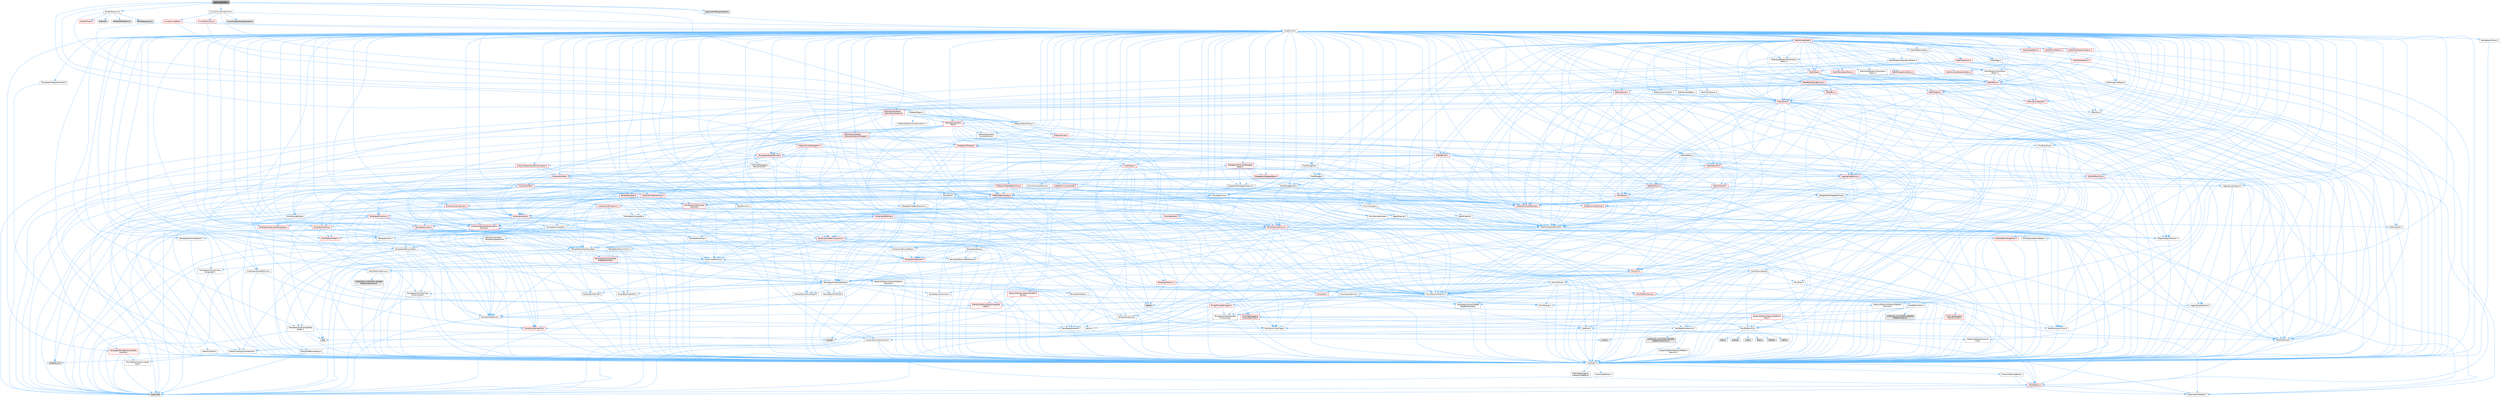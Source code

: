 digraph "SpecularProfile.h"
{
 // INTERACTIVE_SVG=YES
 // LATEX_PDF_SIZE
  bgcolor="transparent";
  edge [fontname=Helvetica,fontsize=10,labelfontname=Helvetica,labelfontsize=10];
  node [fontname=Helvetica,fontsize=10,shape=box,height=0.2,width=0.4];
  Node1 [id="Node000001",label="SpecularProfile.h",height=0.2,width=0.4,color="gray40", fillcolor="grey60", style="filled", fontcolor="black",tooltip=" "];
  Node1 -> Node2 [id="edge1_Node000001_Node000002",color="steelblue1",style="solid",tooltip=" "];
  Node2 [id="Node000002",label="CoreMinimal.h",height=0.2,width=0.4,color="grey40", fillcolor="white", style="filled",URL="$d7/d67/CoreMinimal_8h.html",tooltip=" "];
  Node2 -> Node3 [id="edge2_Node000002_Node000003",color="steelblue1",style="solid",tooltip=" "];
  Node3 [id="Node000003",label="CoreTypes.h",height=0.2,width=0.4,color="grey40", fillcolor="white", style="filled",URL="$dc/dec/CoreTypes_8h.html",tooltip=" "];
  Node3 -> Node4 [id="edge3_Node000003_Node000004",color="steelblue1",style="solid",tooltip=" "];
  Node4 [id="Node000004",label="HAL/Platform.h",height=0.2,width=0.4,color="red", fillcolor="#FFF0F0", style="filled",URL="$d9/dd0/Platform_8h.html",tooltip=" "];
  Node4 -> Node7 [id="edge4_Node000004_Node000007",color="steelblue1",style="solid",tooltip=" "];
  Node7 [id="Node000007",label="type_traits",height=0.2,width=0.4,color="grey60", fillcolor="#E0E0E0", style="filled",tooltip=" "];
  Node4 -> Node8 [id="edge5_Node000004_Node000008",color="steelblue1",style="solid",tooltip=" "];
  Node8 [id="Node000008",label="PreprocessorHelpers.h",height=0.2,width=0.4,color="grey40", fillcolor="white", style="filled",URL="$db/ddb/PreprocessorHelpers_8h.html",tooltip=" "];
  Node3 -> Node14 [id="edge6_Node000003_Node000014",color="steelblue1",style="solid",tooltip=" "];
  Node14 [id="Node000014",label="ProfilingDebugging\l/UMemoryDefines.h",height=0.2,width=0.4,color="grey40", fillcolor="white", style="filled",URL="$d2/da2/UMemoryDefines_8h.html",tooltip=" "];
  Node3 -> Node15 [id="edge7_Node000003_Node000015",color="steelblue1",style="solid",tooltip=" "];
  Node15 [id="Node000015",label="Misc/CoreMiscDefines.h",height=0.2,width=0.4,color="grey40", fillcolor="white", style="filled",URL="$da/d38/CoreMiscDefines_8h.html",tooltip=" "];
  Node15 -> Node4 [id="edge8_Node000015_Node000004",color="steelblue1",style="solid",tooltip=" "];
  Node15 -> Node8 [id="edge9_Node000015_Node000008",color="steelblue1",style="solid",tooltip=" "];
  Node3 -> Node16 [id="edge10_Node000003_Node000016",color="steelblue1",style="solid",tooltip=" "];
  Node16 [id="Node000016",label="Misc/CoreDefines.h",height=0.2,width=0.4,color="grey40", fillcolor="white", style="filled",URL="$d3/dd2/CoreDefines_8h.html",tooltip=" "];
  Node2 -> Node17 [id="edge11_Node000002_Node000017",color="steelblue1",style="solid",tooltip=" "];
  Node17 [id="Node000017",label="CoreFwd.h",height=0.2,width=0.4,color="grey40", fillcolor="white", style="filled",URL="$d1/d1e/CoreFwd_8h.html",tooltip=" "];
  Node17 -> Node3 [id="edge12_Node000017_Node000003",color="steelblue1",style="solid",tooltip=" "];
  Node17 -> Node18 [id="edge13_Node000017_Node000018",color="steelblue1",style="solid",tooltip=" "];
  Node18 [id="Node000018",label="Containers/ContainersFwd.h",height=0.2,width=0.4,color="grey40", fillcolor="white", style="filled",URL="$d4/d0a/ContainersFwd_8h.html",tooltip=" "];
  Node18 -> Node4 [id="edge14_Node000018_Node000004",color="steelblue1",style="solid",tooltip=" "];
  Node18 -> Node3 [id="edge15_Node000018_Node000003",color="steelblue1",style="solid",tooltip=" "];
  Node18 -> Node19 [id="edge16_Node000018_Node000019",color="steelblue1",style="solid",tooltip=" "];
  Node19 [id="Node000019",label="Traits/IsContiguousContainer.h",height=0.2,width=0.4,color="grey40", fillcolor="white", style="filled",URL="$d5/d3c/IsContiguousContainer_8h.html",tooltip=" "];
  Node19 -> Node3 [id="edge17_Node000019_Node000003",color="steelblue1",style="solid",tooltip=" "];
  Node19 -> Node20 [id="edge18_Node000019_Node000020",color="steelblue1",style="solid",tooltip=" "];
  Node20 [id="Node000020",label="Misc/StaticAssertComplete\lType.h",height=0.2,width=0.4,color="grey40", fillcolor="white", style="filled",URL="$d5/d4e/StaticAssertCompleteType_8h.html",tooltip=" "];
  Node19 -> Node21 [id="edge19_Node000019_Node000021",color="steelblue1",style="solid",tooltip=" "];
  Node21 [id="Node000021",label="initializer_list",height=0.2,width=0.4,color="grey60", fillcolor="#E0E0E0", style="filled",tooltip=" "];
  Node17 -> Node22 [id="edge20_Node000017_Node000022",color="steelblue1",style="solid",tooltip=" "];
  Node22 [id="Node000022",label="Math/MathFwd.h",height=0.2,width=0.4,color="grey40", fillcolor="white", style="filled",URL="$d2/d10/MathFwd_8h.html",tooltip=" "];
  Node22 -> Node4 [id="edge21_Node000022_Node000004",color="steelblue1",style="solid",tooltip=" "];
  Node17 -> Node23 [id="edge22_Node000017_Node000023",color="steelblue1",style="solid",tooltip=" "];
  Node23 [id="Node000023",label="UObject/UObjectHierarchy\lFwd.h",height=0.2,width=0.4,color="grey40", fillcolor="white", style="filled",URL="$d3/d13/UObjectHierarchyFwd_8h.html",tooltip=" "];
  Node2 -> Node23 [id="edge23_Node000002_Node000023",color="steelblue1",style="solid",tooltip=" "];
  Node2 -> Node18 [id="edge24_Node000002_Node000018",color="steelblue1",style="solid",tooltip=" "];
  Node2 -> Node24 [id="edge25_Node000002_Node000024",color="steelblue1",style="solid",tooltip=" "];
  Node24 [id="Node000024",label="Misc/VarArgs.h",height=0.2,width=0.4,color="grey40", fillcolor="white", style="filled",URL="$d5/d6f/VarArgs_8h.html",tooltip=" "];
  Node24 -> Node3 [id="edge26_Node000024_Node000003",color="steelblue1",style="solid",tooltip=" "];
  Node2 -> Node25 [id="edge27_Node000002_Node000025",color="steelblue1",style="solid",tooltip=" "];
  Node25 [id="Node000025",label="Logging/LogVerbosity.h",height=0.2,width=0.4,color="grey40", fillcolor="white", style="filled",URL="$d2/d8f/LogVerbosity_8h.html",tooltip=" "];
  Node25 -> Node3 [id="edge28_Node000025_Node000003",color="steelblue1",style="solid",tooltip=" "];
  Node2 -> Node26 [id="edge29_Node000002_Node000026",color="steelblue1",style="solid",tooltip=" "];
  Node26 [id="Node000026",label="Misc/OutputDevice.h",height=0.2,width=0.4,color="grey40", fillcolor="white", style="filled",URL="$d7/d32/OutputDevice_8h.html",tooltip=" "];
  Node26 -> Node17 [id="edge30_Node000026_Node000017",color="steelblue1",style="solid",tooltip=" "];
  Node26 -> Node3 [id="edge31_Node000026_Node000003",color="steelblue1",style="solid",tooltip=" "];
  Node26 -> Node25 [id="edge32_Node000026_Node000025",color="steelblue1",style="solid",tooltip=" "];
  Node26 -> Node24 [id="edge33_Node000026_Node000024",color="steelblue1",style="solid",tooltip=" "];
  Node26 -> Node27 [id="edge34_Node000026_Node000027",color="steelblue1",style="solid",tooltip=" "];
  Node27 [id="Node000027",label="Templates/IsArrayOrRefOf\lTypeByPredicate.h",height=0.2,width=0.4,color="grey40", fillcolor="white", style="filled",URL="$d6/da1/IsArrayOrRefOfTypeByPredicate_8h.html",tooltip=" "];
  Node27 -> Node3 [id="edge35_Node000027_Node000003",color="steelblue1",style="solid",tooltip=" "];
  Node26 -> Node28 [id="edge36_Node000026_Node000028",color="steelblue1",style="solid",tooltip=" "];
  Node28 [id="Node000028",label="Templates/IsValidVariadic\lFunctionArg.h",height=0.2,width=0.4,color="grey40", fillcolor="white", style="filled",URL="$d0/dc8/IsValidVariadicFunctionArg_8h.html",tooltip=" "];
  Node28 -> Node3 [id="edge37_Node000028_Node000003",color="steelblue1",style="solid",tooltip=" "];
  Node28 -> Node29 [id="edge38_Node000028_Node000029",color="steelblue1",style="solid",tooltip=" "];
  Node29 [id="Node000029",label="IsEnum.h",height=0.2,width=0.4,color="grey40", fillcolor="white", style="filled",URL="$d4/de5/IsEnum_8h.html",tooltip=" "];
  Node28 -> Node7 [id="edge39_Node000028_Node000007",color="steelblue1",style="solid",tooltip=" "];
  Node26 -> Node30 [id="edge40_Node000026_Node000030",color="steelblue1",style="solid",tooltip=" "];
  Node30 [id="Node000030",label="Traits/IsCharEncodingCompatible\lWith.h",height=0.2,width=0.4,color="red", fillcolor="#FFF0F0", style="filled",URL="$df/dd1/IsCharEncodingCompatibleWith_8h.html",tooltip=" "];
  Node30 -> Node7 [id="edge41_Node000030_Node000007",color="steelblue1",style="solid",tooltip=" "];
  Node2 -> Node32 [id="edge42_Node000002_Node000032",color="steelblue1",style="solid",tooltip=" "];
  Node32 [id="Node000032",label="HAL/PlatformCrt.h",height=0.2,width=0.4,color="grey40", fillcolor="white", style="filled",URL="$d8/d75/PlatformCrt_8h.html",tooltip=" "];
  Node32 -> Node33 [id="edge43_Node000032_Node000033",color="steelblue1",style="solid",tooltip=" "];
  Node33 [id="Node000033",label="new",height=0.2,width=0.4,color="grey60", fillcolor="#E0E0E0", style="filled",tooltip=" "];
  Node32 -> Node34 [id="edge44_Node000032_Node000034",color="steelblue1",style="solid",tooltip=" "];
  Node34 [id="Node000034",label="wchar.h",height=0.2,width=0.4,color="grey60", fillcolor="#E0E0E0", style="filled",tooltip=" "];
  Node32 -> Node35 [id="edge45_Node000032_Node000035",color="steelblue1",style="solid",tooltip=" "];
  Node35 [id="Node000035",label="stddef.h",height=0.2,width=0.4,color="grey60", fillcolor="#E0E0E0", style="filled",tooltip=" "];
  Node32 -> Node36 [id="edge46_Node000032_Node000036",color="steelblue1",style="solid",tooltip=" "];
  Node36 [id="Node000036",label="stdlib.h",height=0.2,width=0.4,color="grey60", fillcolor="#E0E0E0", style="filled",tooltip=" "];
  Node32 -> Node37 [id="edge47_Node000032_Node000037",color="steelblue1",style="solid",tooltip=" "];
  Node37 [id="Node000037",label="stdio.h",height=0.2,width=0.4,color="grey60", fillcolor="#E0E0E0", style="filled",tooltip=" "];
  Node32 -> Node38 [id="edge48_Node000032_Node000038",color="steelblue1",style="solid",tooltip=" "];
  Node38 [id="Node000038",label="stdarg.h",height=0.2,width=0.4,color="grey60", fillcolor="#E0E0E0", style="filled",tooltip=" "];
  Node32 -> Node39 [id="edge49_Node000032_Node000039",color="steelblue1",style="solid",tooltip=" "];
  Node39 [id="Node000039",label="math.h",height=0.2,width=0.4,color="grey60", fillcolor="#E0E0E0", style="filled",tooltip=" "];
  Node32 -> Node40 [id="edge50_Node000032_Node000040",color="steelblue1",style="solid",tooltip=" "];
  Node40 [id="Node000040",label="float.h",height=0.2,width=0.4,color="grey60", fillcolor="#E0E0E0", style="filled",tooltip=" "];
  Node32 -> Node41 [id="edge51_Node000032_Node000041",color="steelblue1",style="solid",tooltip=" "];
  Node41 [id="Node000041",label="string.h",height=0.2,width=0.4,color="grey60", fillcolor="#E0E0E0", style="filled",tooltip=" "];
  Node2 -> Node42 [id="edge52_Node000002_Node000042",color="steelblue1",style="solid",tooltip=" "];
  Node42 [id="Node000042",label="HAL/PlatformMisc.h",height=0.2,width=0.4,color="grey40", fillcolor="white", style="filled",URL="$d0/df5/PlatformMisc_8h.html",tooltip=" "];
  Node42 -> Node3 [id="edge53_Node000042_Node000003",color="steelblue1",style="solid",tooltip=" "];
  Node42 -> Node43 [id="edge54_Node000042_Node000043",color="steelblue1",style="solid",tooltip=" "];
  Node43 [id="Node000043",label="GenericPlatform/GenericPlatform\lMisc.h",height=0.2,width=0.4,color="red", fillcolor="#FFF0F0", style="filled",URL="$db/d9a/GenericPlatformMisc_8h.html",tooltip=" "];
  Node43 -> Node44 [id="edge55_Node000043_Node000044",color="steelblue1",style="solid",tooltip=" "];
  Node44 [id="Node000044",label="Containers/StringFwd.h",height=0.2,width=0.4,color="red", fillcolor="#FFF0F0", style="filled",URL="$df/d37/StringFwd_8h.html",tooltip=" "];
  Node44 -> Node3 [id="edge56_Node000044_Node000003",color="steelblue1",style="solid",tooltip=" "];
  Node44 -> Node19 [id="edge57_Node000044_Node000019",color="steelblue1",style="solid",tooltip=" "];
  Node43 -> Node17 [id="edge58_Node000043_Node000017",color="steelblue1",style="solid",tooltip=" "];
  Node43 -> Node3 [id="edge59_Node000043_Node000003",color="steelblue1",style="solid",tooltip=" "];
  Node43 -> Node32 [id="edge60_Node000043_Node000032",color="steelblue1",style="solid",tooltip=" "];
  Node43 -> Node47 [id="edge61_Node000043_Node000047",color="steelblue1",style="solid",tooltip=" "];
  Node47 [id="Node000047",label="Math/NumericLimits.h",height=0.2,width=0.4,color="grey40", fillcolor="white", style="filled",URL="$df/d1b/NumericLimits_8h.html",tooltip=" "];
  Node47 -> Node3 [id="edge62_Node000047_Node000003",color="steelblue1",style="solid",tooltip=" "];
  Node43 -> Node49 [id="edge63_Node000043_Node000049",color="steelblue1",style="solid",tooltip=" "];
  Node49 [id="Node000049",label="Misc/EnumClassFlags.h",height=0.2,width=0.4,color="grey40", fillcolor="white", style="filled",URL="$d8/de7/EnumClassFlags_8h.html",tooltip=" "];
  Node42 -> Node52 [id="edge64_Node000042_Node000052",color="steelblue1",style="solid",tooltip=" "];
  Node52 [id="Node000052",label="COMPILED_PLATFORM_HEADER\l(PlatformMisc.h)",height=0.2,width=0.4,color="grey60", fillcolor="#E0E0E0", style="filled",tooltip=" "];
  Node42 -> Node53 [id="edge65_Node000042_Node000053",color="steelblue1",style="solid",tooltip=" "];
  Node53 [id="Node000053",label="ProfilingDebugging\l/CpuProfilerTrace.h",height=0.2,width=0.4,color="red", fillcolor="#FFF0F0", style="filled",URL="$da/dcb/CpuProfilerTrace_8h.html",tooltip=" "];
  Node53 -> Node3 [id="edge66_Node000053_Node000003",color="steelblue1",style="solid",tooltip=" "];
  Node53 -> Node18 [id="edge67_Node000053_Node000018",color="steelblue1",style="solid",tooltip=" "];
  Node53 -> Node54 [id="edge68_Node000053_Node000054",color="steelblue1",style="solid",tooltip=" "];
  Node54 [id="Node000054",label="HAL/PlatformAtomics.h",height=0.2,width=0.4,color="grey40", fillcolor="white", style="filled",URL="$d3/d36/PlatformAtomics_8h.html",tooltip=" "];
  Node54 -> Node3 [id="edge69_Node000054_Node000003",color="steelblue1",style="solid",tooltip=" "];
  Node54 -> Node55 [id="edge70_Node000054_Node000055",color="steelblue1",style="solid",tooltip=" "];
  Node55 [id="Node000055",label="GenericPlatform/GenericPlatform\lAtomics.h",height=0.2,width=0.4,color="grey40", fillcolor="white", style="filled",URL="$da/d72/GenericPlatformAtomics_8h.html",tooltip=" "];
  Node55 -> Node3 [id="edge71_Node000055_Node000003",color="steelblue1",style="solid",tooltip=" "];
  Node54 -> Node56 [id="edge72_Node000054_Node000056",color="steelblue1",style="solid",tooltip=" "];
  Node56 [id="Node000056",label="COMPILED_PLATFORM_HEADER\l(PlatformAtomics.h)",height=0.2,width=0.4,color="grey60", fillcolor="#E0E0E0", style="filled",tooltip=" "];
  Node53 -> Node8 [id="edge73_Node000053_Node000008",color="steelblue1",style="solid",tooltip=" "];
  Node2 -> Node61 [id="edge74_Node000002_Node000061",color="steelblue1",style="solid",tooltip=" "];
  Node61 [id="Node000061",label="Misc/AssertionMacros.h",height=0.2,width=0.4,color="grey40", fillcolor="white", style="filled",URL="$d0/dfa/AssertionMacros_8h.html",tooltip=" "];
  Node61 -> Node3 [id="edge75_Node000061_Node000003",color="steelblue1",style="solid",tooltip=" "];
  Node61 -> Node4 [id="edge76_Node000061_Node000004",color="steelblue1",style="solid",tooltip=" "];
  Node61 -> Node42 [id="edge77_Node000061_Node000042",color="steelblue1",style="solid",tooltip=" "];
  Node61 -> Node8 [id="edge78_Node000061_Node000008",color="steelblue1",style="solid",tooltip=" "];
  Node61 -> Node62 [id="edge79_Node000061_Node000062",color="steelblue1",style="solid",tooltip=" "];
  Node62 [id="Node000062",label="Templates/EnableIf.h",height=0.2,width=0.4,color="grey40", fillcolor="white", style="filled",URL="$d7/d60/EnableIf_8h.html",tooltip=" "];
  Node62 -> Node3 [id="edge80_Node000062_Node000003",color="steelblue1",style="solid",tooltip=" "];
  Node61 -> Node27 [id="edge81_Node000061_Node000027",color="steelblue1",style="solid",tooltip=" "];
  Node61 -> Node28 [id="edge82_Node000061_Node000028",color="steelblue1",style="solid",tooltip=" "];
  Node61 -> Node30 [id="edge83_Node000061_Node000030",color="steelblue1",style="solid",tooltip=" "];
  Node61 -> Node24 [id="edge84_Node000061_Node000024",color="steelblue1",style="solid",tooltip=" "];
  Node61 -> Node63 [id="edge85_Node000061_Node000063",color="steelblue1",style="solid",tooltip=" "];
  Node63 [id="Node000063",label="String/FormatStringSan.h",height=0.2,width=0.4,color="red", fillcolor="#FFF0F0", style="filled",URL="$d3/d8b/FormatStringSan_8h.html",tooltip=" "];
  Node63 -> Node7 [id="edge86_Node000063_Node000007",color="steelblue1",style="solid",tooltip=" "];
  Node63 -> Node3 [id="edge87_Node000063_Node000003",color="steelblue1",style="solid",tooltip=" "];
  Node63 -> Node64 [id="edge88_Node000063_Node000064",color="steelblue1",style="solid",tooltip=" "];
  Node64 [id="Node000064",label="Templates/Requires.h",height=0.2,width=0.4,color="grey40", fillcolor="white", style="filled",URL="$dc/d96/Requires_8h.html",tooltip=" "];
  Node64 -> Node62 [id="edge89_Node000064_Node000062",color="steelblue1",style="solid",tooltip=" "];
  Node64 -> Node7 [id="edge90_Node000064_Node000007",color="steelblue1",style="solid",tooltip=" "];
  Node63 -> Node65 [id="edge91_Node000063_Node000065",color="steelblue1",style="solid",tooltip=" "];
  Node65 [id="Node000065",label="Templates/Identity.h",height=0.2,width=0.4,color="grey40", fillcolor="white", style="filled",URL="$d0/dd5/Identity_8h.html",tooltip=" "];
  Node63 -> Node28 [id="edge92_Node000063_Node000028",color="steelblue1",style="solid",tooltip=" "];
  Node63 -> Node18 [id="edge93_Node000063_Node000018",color="steelblue1",style="solid",tooltip=" "];
  Node61 -> Node69 [id="edge94_Node000061_Node000069",color="steelblue1",style="solid",tooltip=" "];
  Node69 [id="Node000069",label="atomic",height=0.2,width=0.4,color="grey60", fillcolor="#E0E0E0", style="filled",tooltip=" "];
  Node2 -> Node70 [id="edge95_Node000002_Node000070",color="steelblue1",style="solid",tooltip=" "];
  Node70 [id="Node000070",label="Templates/IsPointer.h",height=0.2,width=0.4,color="grey40", fillcolor="white", style="filled",URL="$d7/d05/IsPointer_8h.html",tooltip=" "];
  Node70 -> Node3 [id="edge96_Node000070_Node000003",color="steelblue1",style="solid",tooltip=" "];
  Node2 -> Node71 [id="edge97_Node000002_Node000071",color="steelblue1",style="solid",tooltip=" "];
  Node71 [id="Node000071",label="HAL/PlatformMemory.h",height=0.2,width=0.4,color="grey40", fillcolor="white", style="filled",URL="$de/d68/PlatformMemory_8h.html",tooltip=" "];
  Node71 -> Node3 [id="edge98_Node000071_Node000003",color="steelblue1",style="solid",tooltip=" "];
  Node71 -> Node72 [id="edge99_Node000071_Node000072",color="steelblue1",style="solid",tooltip=" "];
  Node72 [id="Node000072",label="GenericPlatform/GenericPlatform\lMemory.h",height=0.2,width=0.4,color="grey40", fillcolor="white", style="filled",URL="$dd/d22/GenericPlatformMemory_8h.html",tooltip=" "];
  Node72 -> Node17 [id="edge100_Node000072_Node000017",color="steelblue1",style="solid",tooltip=" "];
  Node72 -> Node3 [id="edge101_Node000072_Node000003",color="steelblue1",style="solid",tooltip=" "];
  Node72 -> Node73 [id="edge102_Node000072_Node000073",color="steelblue1",style="solid",tooltip=" "];
  Node73 [id="Node000073",label="HAL/PlatformString.h",height=0.2,width=0.4,color="red", fillcolor="#FFF0F0", style="filled",URL="$db/db5/PlatformString_8h.html",tooltip=" "];
  Node73 -> Node3 [id="edge103_Node000073_Node000003",color="steelblue1",style="solid",tooltip=" "];
  Node72 -> Node41 [id="edge104_Node000072_Node000041",color="steelblue1",style="solid",tooltip=" "];
  Node72 -> Node34 [id="edge105_Node000072_Node000034",color="steelblue1",style="solid",tooltip=" "];
  Node71 -> Node75 [id="edge106_Node000071_Node000075",color="steelblue1",style="solid",tooltip=" "];
  Node75 [id="Node000075",label="COMPILED_PLATFORM_HEADER\l(PlatformMemory.h)",height=0.2,width=0.4,color="grey60", fillcolor="#E0E0E0", style="filled",tooltip=" "];
  Node2 -> Node54 [id="edge107_Node000002_Node000054",color="steelblue1",style="solid",tooltip=" "];
  Node2 -> Node76 [id="edge108_Node000002_Node000076",color="steelblue1",style="solid",tooltip=" "];
  Node76 [id="Node000076",label="Misc/Exec.h",height=0.2,width=0.4,color="grey40", fillcolor="white", style="filled",URL="$de/ddb/Exec_8h.html",tooltip=" "];
  Node76 -> Node3 [id="edge109_Node000076_Node000003",color="steelblue1",style="solid",tooltip=" "];
  Node76 -> Node61 [id="edge110_Node000076_Node000061",color="steelblue1",style="solid",tooltip=" "];
  Node2 -> Node77 [id="edge111_Node000002_Node000077",color="steelblue1",style="solid",tooltip=" "];
  Node77 [id="Node000077",label="HAL/MemoryBase.h",height=0.2,width=0.4,color="grey40", fillcolor="white", style="filled",URL="$d6/d9f/MemoryBase_8h.html",tooltip=" "];
  Node77 -> Node3 [id="edge112_Node000077_Node000003",color="steelblue1",style="solid",tooltip=" "];
  Node77 -> Node54 [id="edge113_Node000077_Node000054",color="steelblue1",style="solid",tooltip=" "];
  Node77 -> Node32 [id="edge114_Node000077_Node000032",color="steelblue1",style="solid",tooltip=" "];
  Node77 -> Node76 [id="edge115_Node000077_Node000076",color="steelblue1",style="solid",tooltip=" "];
  Node77 -> Node26 [id="edge116_Node000077_Node000026",color="steelblue1",style="solid",tooltip=" "];
  Node77 -> Node78 [id="edge117_Node000077_Node000078",color="steelblue1",style="solid",tooltip=" "];
  Node78 [id="Node000078",label="Templates/Atomic.h",height=0.2,width=0.4,color="red", fillcolor="#FFF0F0", style="filled",URL="$d3/d91/Atomic_8h.html",tooltip=" "];
  Node78 -> Node69 [id="edge118_Node000078_Node000069",color="steelblue1",style="solid",tooltip=" "];
  Node2 -> Node87 [id="edge119_Node000002_Node000087",color="steelblue1",style="solid",tooltip=" "];
  Node87 [id="Node000087",label="HAL/UnrealMemory.h",height=0.2,width=0.4,color="grey40", fillcolor="white", style="filled",URL="$d9/d96/UnrealMemory_8h.html",tooltip=" "];
  Node87 -> Node3 [id="edge120_Node000087_Node000003",color="steelblue1",style="solid",tooltip=" "];
  Node87 -> Node72 [id="edge121_Node000087_Node000072",color="steelblue1",style="solid",tooltip=" "];
  Node87 -> Node77 [id="edge122_Node000087_Node000077",color="steelblue1",style="solid",tooltip=" "];
  Node87 -> Node71 [id="edge123_Node000087_Node000071",color="steelblue1",style="solid",tooltip=" "];
  Node87 -> Node88 [id="edge124_Node000087_Node000088",color="steelblue1",style="solid",tooltip=" "];
  Node88 [id="Node000088",label="ProfilingDebugging\l/MemoryTrace.h",height=0.2,width=0.4,color="red", fillcolor="#FFF0F0", style="filled",URL="$da/dd7/MemoryTrace_8h.html",tooltip=" "];
  Node88 -> Node4 [id="edge125_Node000088_Node000004",color="steelblue1",style="solid",tooltip=" "];
  Node88 -> Node49 [id="edge126_Node000088_Node000049",color="steelblue1",style="solid",tooltip=" "];
  Node87 -> Node70 [id="edge127_Node000087_Node000070",color="steelblue1",style="solid",tooltip=" "];
  Node2 -> Node89 [id="edge128_Node000002_Node000089",color="steelblue1",style="solid",tooltip=" "];
  Node89 [id="Node000089",label="Templates/IsArithmetic.h",height=0.2,width=0.4,color="grey40", fillcolor="white", style="filled",URL="$d2/d5d/IsArithmetic_8h.html",tooltip=" "];
  Node89 -> Node3 [id="edge129_Node000089_Node000003",color="steelblue1",style="solid",tooltip=" "];
  Node2 -> Node83 [id="edge130_Node000002_Node000083",color="steelblue1",style="solid",tooltip=" "];
  Node83 [id="Node000083",label="Templates/AndOrNot.h",height=0.2,width=0.4,color="grey40", fillcolor="white", style="filled",URL="$db/d0a/AndOrNot_8h.html",tooltip=" "];
  Node83 -> Node3 [id="edge131_Node000083_Node000003",color="steelblue1",style="solid",tooltip=" "];
  Node2 -> Node90 [id="edge132_Node000002_Node000090",color="steelblue1",style="solid",tooltip=" "];
  Node90 [id="Node000090",label="Templates/IsPODType.h",height=0.2,width=0.4,color="grey40", fillcolor="white", style="filled",URL="$d7/db1/IsPODType_8h.html",tooltip=" "];
  Node90 -> Node3 [id="edge133_Node000090_Node000003",color="steelblue1",style="solid",tooltip=" "];
  Node2 -> Node91 [id="edge134_Node000002_Node000091",color="steelblue1",style="solid",tooltip=" "];
  Node91 [id="Node000091",label="Templates/IsUECoreType.h",height=0.2,width=0.4,color="grey40", fillcolor="white", style="filled",URL="$d1/db8/IsUECoreType_8h.html",tooltip=" "];
  Node91 -> Node3 [id="edge135_Node000091_Node000003",color="steelblue1",style="solid",tooltip=" "];
  Node91 -> Node7 [id="edge136_Node000091_Node000007",color="steelblue1",style="solid",tooltip=" "];
  Node2 -> Node84 [id="edge137_Node000002_Node000084",color="steelblue1",style="solid",tooltip=" "];
  Node84 [id="Node000084",label="Templates/IsTriviallyCopy\lConstructible.h",height=0.2,width=0.4,color="grey40", fillcolor="white", style="filled",URL="$d3/d78/IsTriviallyCopyConstructible_8h.html",tooltip=" "];
  Node84 -> Node3 [id="edge138_Node000084_Node000003",color="steelblue1",style="solid",tooltip=" "];
  Node84 -> Node7 [id="edge139_Node000084_Node000007",color="steelblue1",style="solid",tooltip=" "];
  Node2 -> Node92 [id="edge140_Node000002_Node000092",color="steelblue1",style="solid",tooltip=" "];
  Node92 [id="Node000092",label="Templates/UnrealTypeTraits.h",height=0.2,width=0.4,color="grey40", fillcolor="white", style="filled",URL="$d2/d2d/UnrealTypeTraits_8h.html",tooltip=" "];
  Node92 -> Node3 [id="edge141_Node000092_Node000003",color="steelblue1",style="solid",tooltip=" "];
  Node92 -> Node70 [id="edge142_Node000092_Node000070",color="steelblue1",style="solid",tooltip=" "];
  Node92 -> Node61 [id="edge143_Node000092_Node000061",color="steelblue1",style="solid",tooltip=" "];
  Node92 -> Node83 [id="edge144_Node000092_Node000083",color="steelblue1",style="solid",tooltip=" "];
  Node92 -> Node62 [id="edge145_Node000092_Node000062",color="steelblue1",style="solid",tooltip=" "];
  Node92 -> Node89 [id="edge146_Node000092_Node000089",color="steelblue1",style="solid",tooltip=" "];
  Node92 -> Node29 [id="edge147_Node000092_Node000029",color="steelblue1",style="solid",tooltip=" "];
  Node92 -> Node93 [id="edge148_Node000092_Node000093",color="steelblue1",style="solid",tooltip=" "];
  Node93 [id="Node000093",label="Templates/Models.h",height=0.2,width=0.4,color="grey40", fillcolor="white", style="filled",URL="$d3/d0c/Models_8h.html",tooltip=" "];
  Node93 -> Node65 [id="edge149_Node000093_Node000065",color="steelblue1",style="solid",tooltip=" "];
  Node92 -> Node90 [id="edge150_Node000092_Node000090",color="steelblue1",style="solid",tooltip=" "];
  Node92 -> Node91 [id="edge151_Node000092_Node000091",color="steelblue1",style="solid",tooltip=" "];
  Node92 -> Node84 [id="edge152_Node000092_Node000084",color="steelblue1",style="solid",tooltip=" "];
  Node2 -> Node62 [id="edge153_Node000002_Node000062",color="steelblue1",style="solid",tooltip=" "];
  Node2 -> Node94 [id="edge154_Node000002_Node000094",color="steelblue1",style="solid",tooltip=" "];
  Node94 [id="Node000094",label="Templates/RemoveReference.h",height=0.2,width=0.4,color="grey40", fillcolor="white", style="filled",URL="$da/dbe/RemoveReference_8h.html",tooltip=" "];
  Node94 -> Node3 [id="edge155_Node000094_Node000003",color="steelblue1",style="solid",tooltip=" "];
  Node2 -> Node95 [id="edge156_Node000002_Node000095",color="steelblue1",style="solid",tooltip=" "];
  Node95 [id="Node000095",label="Templates/IntegralConstant.h",height=0.2,width=0.4,color="grey40", fillcolor="white", style="filled",URL="$db/d1b/IntegralConstant_8h.html",tooltip=" "];
  Node95 -> Node3 [id="edge157_Node000095_Node000003",color="steelblue1",style="solid",tooltip=" "];
  Node2 -> Node96 [id="edge158_Node000002_Node000096",color="steelblue1",style="solid",tooltip=" "];
  Node96 [id="Node000096",label="Templates/IsClass.h",height=0.2,width=0.4,color="grey40", fillcolor="white", style="filled",URL="$db/dcb/IsClass_8h.html",tooltip=" "];
  Node96 -> Node3 [id="edge159_Node000096_Node000003",color="steelblue1",style="solid",tooltip=" "];
  Node2 -> Node97 [id="edge160_Node000002_Node000097",color="steelblue1",style="solid",tooltip=" "];
  Node97 [id="Node000097",label="Templates/TypeCompatible\lBytes.h",height=0.2,width=0.4,color="grey40", fillcolor="white", style="filled",URL="$df/d0a/TypeCompatibleBytes_8h.html",tooltip=" "];
  Node97 -> Node3 [id="edge161_Node000097_Node000003",color="steelblue1",style="solid",tooltip=" "];
  Node97 -> Node41 [id="edge162_Node000097_Node000041",color="steelblue1",style="solid",tooltip=" "];
  Node97 -> Node33 [id="edge163_Node000097_Node000033",color="steelblue1",style="solid",tooltip=" "];
  Node97 -> Node7 [id="edge164_Node000097_Node000007",color="steelblue1",style="solid",tooltip=" "];
  Node2 -> Node19 [id="edge165_Node000002_Node000019",color="steelblue1",style="solid",tooltip=" "];
  Node2 -> Node98 [id="edge166_Node000002_Node000098",color="steelblue1",style="solid",tooltip=" "];
  Node98 [id="Node000098",label="Templates/UnrealTemplate.h",height=0.2,width=0.4,color="grey40", fillcolor="white", style="filled",URL="$d4/d24/UnrealTemplate_8h.html",tooltip=" "];
  Node98 -> Node3 [id="edge167_Node000098_Node000003",color="steelblue1",style="solid",tooltip=" "];
  Node98 -> Node70 [id="edge168_Node000098_Node000070",color="steelblue1",style="solid",tooltip=" "];
  Node98 -> Node87 [id="edge169_Node000098_Node000087",color="steelblue1",style="solid",tooltip=" "];
  Node98 -> Node99 [id="edge170_Node000098_Node000099",color="steelblue1",style="solid",tooltip=" "];
  Node99 [id="Node000099",label="Templates/CopyQualifiers\lAndRefsFromTo.h",height=0.2,width=0.4,color="red", fillcolor="#FFF0F0", style="filled",URL="$d3/db3/CopyQualifiersAndRefsFromTo_8h.html",tooltip=" "];
  Node98 -> Node92 [id="edge171_Node000098_Node000092",color="steelblue1",style="solid",tooltip=" "];
  Node98 -> Node94 [id="edge172_Node000098_Node000094",color="steelblue1",style="solid",tooltip=" "];
  Node98 -> Node64 [id="edge173_Node000098_Node000064",color="steelblue1",style="solid",tooltip=" "];
  Node98 -> Node97 [id="edge174_Node000098_Node000097",color="steelblue1",style="solid",tooltip=" "];
  Node98 -> Node65 [id="edge175_Node000098_Node000065",color="steelblue1",style="solid",tooltip=" "];
  Node98 -> Node19 [id="edge176_Node000098_Node000019",color="steelblue1",style="solid",tooltip=" "];
  Node98 -> Node101 [id="edge177_Node000098_Node000101",color="steelblue1",style="solid",tooltip=" "];
  Node101 [id="Node000101",label="Traits/UseBitwiseSwap.h",height=0.2,width=0.4,color="grey40", fillcolor="white", style="filled",URL="$db/df3/UseBitwiseSwap_8h.html",tooltip=" "];
  Node101 -> Node3 [id="edge178_Node000101_Node000003",color="steelblue1",style="solid",tooltip=" "];
  Node101 -> Node7 [id="edge179_Node000101_Node000007",color="steelblue1",style="solid",tooltip=" "];
  Node98 -> Node7 [id="edge180_Node000098_Node000007",color="steelblue1",style="solid",tooltip=" "];
  Node2 -> Node47 [id="edge181_Node000002_Node000047",color="steelblue1",style="solid",tooltip=" "];
  Node2 -> Node102 [id="edge182_Node000002_Node000102",color="steelblue1",style="solid",tooltip=" "];
  Node102 [id="Node000102",label="HAL/PlatformMath.h",height=0.2,width=0.4,color="red", fillcolor="#FFF0F0", style="filled",URL="$dc/d53/PlatformMath_8h.html",tooltip=" "];
  Node102 -> Node3 [id="edge183_Node000102_Node000003",color="steelblue1",style="solid",tooltip=" "];
  Node2 -> Node85 [id="edge184_Node000002_Node000085",color="steelblue1",style="solid",tooltip=" "];
  Node85 [id="Node000085",label="Templates/IsTriviallyCopy\lAssignable.h",height=0.2,width=0.4,color="grey40", fillcolor="white", style="filled",URL="$d2/df2/IsTriviallyCopyAssignable_8h.html",tooltip=" "];
  Node85 -> Node3 [id="edge185_Node000085_Node000003",color="steelblue1",style="solid",tooltip=" "];
  Node85 -> Node7 [id="edge186_Node000085_Node000007",color="steelblue1",style="solid",tooltip=" "];
  Node2 -> Node110 [id="edge187_Node000002_Node000110",color="steelblue1",style="solid",tooltip=" "];
  Node110 [id="Node000110",label="Templates/MemoryOps.h",height=0.2,width=0.4,color="grey40", fillcolor="white", style="filled",URL="$db/dea/MemoryOps_8h.html",tooltip=" "];
  Node110 -> Node3 [id="edge188_Node000110_Node000003",color="steelblue1",style="solid",tooltip=" "];
  Node110 -> Node87 [id="edge189_Node000110_Node000087",color="steelblue1",style="solid",tooltip=" "];
  Node110 -> Node85 [id="edge190_Node000110_Node000085",color="steelblue1",style="solid",tooltip=" "];
  Node110 -> Node84 [id="edge191_Node000110_Node000084",color="steelblue1",style="solid",tooltip=" "];
  Node110 -> Node64 [id="edge192_Node000110_Node000064",color="steelblue1",style="solid",tooltip=" "];
  Node110 -> Node92 [id="edge193_Node000110_Node000092",color="steelblue1",style="solid",tooltip=" "];
  Node110 -> Node101 [id="edge194_Node000110_Node000101",color="steelblue1",style="solid",tooltip=" "];
  Node110 -> Node33 [id="edge195_Node000110_Node000033",color="steelblue1",style="solid",tooltip=" "];
  Node110 -> Node7 [id="edge196_Node000110_Node000007",color="steelblue1",style="solid",tooltip=" "];
  Node2 -> Node111 [id="edge197_Node000002_Node000111",color="steelblue1",style="solid",tooltip=" "];
  Node111 [id="Node000111",label="Containers/ContainerAllocation\lPolicies.h",height=0.2,width=0.4,color="red", fillcolor="#FFF0F0", style="filled",URL="$d7/dff/ContainerAllocationPolicies_8h.html",tooltip=" "];
  Node111 -> Node3 [id="edge198_Node000111_Node000003",color="steelblue1",style="solid",tooltip=" "];
  Node111 -> Node111 [id="edge199_Node000111_Node000111",color="steelblue1",style="solid",tooltip=" "];
  Node111 -> Node102 [id="edge200_Node000111_Node000102",color="steelblue1",style="solid",tooltip=" "];
  Node111 -> Node87 [id="edge201_Node000111_Node000087",color="steelblue1",style="solid",tooltip=" "];
  Node111 -> Node47 [id="edge202_Node000111_Node000047",color="steelblue1",style="solid",tooltip=" "];
  Node111 -> Node61 [id="edge203_Node000111_Node000061",color="steelblue1",style="solid",tooltip=" "];
  Node111 -> Node110 [id="edge204_Node000111_Node000110",color="steelblue1",style="solid",tooltip=" "];
  Node111 -> Node97 [id="edge205_Node000111_Node000097",color="steelblue1",style="solid",tooltip=" "];
  Node111 -> Node7 [id="edge206_Node000111_Node000007",color="steelblue1",style="solid",tooltip=" "];
  Node2 -> Node114 [id="edge207_Node000002_Node000114",color="steelblue1",style="solid",tooltip=" "];
  Node114 [id="Node000114",label="Templates/IsEnumClass.h",height=0.2,width=0.4,color="grey40", fillcolor="white", style="filled",URL="$d7/d15/IsEnumClass_8h.html",tooltip=" "];
  Node114 -> Node3 [id="edge208_Node000114_Node000003",color="steelblue1",style="solid",tooltip=" "];
  Node114 -> Node83 [id="edge209_Node000114_Node000083",color="steelblue1",style="solid",tooltip=" "];
  Node2 -> Node115 [id="edge210_Node000002_Node000115",color="steelblue1",style="solid",tooltip=" "];
  Node115 [id="Node000115",label="HAL/PlatformProperties.h",height=0.2,width=0.4,color="red", fillcolor="#FFF0F0", style="filled",URL="$d9/db0/PlatformProperties_8h.html",tooltip=" "];
  Node115 -> Node3 [id="edge211_Node000115_Node000003",color="steelblue1",style="solid",tooltip=" "];
  Node2 -> Node118 [id="edge212_Node000002_Node000118",color="steelblue1",style="solid",tooltip=" "];
  Node118 [id="Node000118",label="Misc/EngineVersionBase.h",height=0.2,width=0.4,color="grey40", fillcolor="white", style="filled",URL="$d5/d2b/EngineVersionBase_8h.html",tooltip=" "];
  Node118 -> Node3 [id="edge213_Node000118_Node000003",color="steelblue1",style="solid",tooltip=" "];
  Node2 -> Node119 [id="edge214_Node000002_Node000119",color="steelblue1",style="solid",tooltip=" "];
  Node119 [id="Node000119",label="Internationalization\l/TextNamespaceFwd.h",height=0.2,width=0.4,color="grey40", fillcolor="white", style="filled",URL="$d8/d97/TextNamespaceFwd_8h.html",tooltip=" "];
  Node119 -> Node3 [id="edge215_Node000119_Node000003",color="steelblue1",style="solid",tooltip=" "];
  Node2 -> Node120 [id="edge216_Node000002_Node000120",color="steelblue1",style="solid",tooltip=" "];
  Node120 [id="Node000120",label="Serialization/Archive.h",height=0.2,width=0.4,color="red", fillcolor="#FFF0F0", style="filled",URL="$d7/d3b/Archive_8h.html",tooltip=" "];
  Node120 -> Node17 [id="edge217_Node000120_Node000017",color="steelblue1",style="solid",tooltip=" "];
  Node120 -> Node3 [id="edge218_Node000120_Node000003",color="steelblue1",style="solid",tooltip=" "];
  Node120 -> Node115 [id="edge219_Node000120_Node000115",color="steelblue1",style="solid",tooltip=" "];
  Node120 -> Node119 [id="edge220_Node000120_Node000119",color="steelblue1",style="solid",tooltip=" "];
  Node120 -> Node22 [id="edge221_Node000120_Node000022",color="steelblue1",style="solid",tooltip=" "];
  Node120 -> Node61 [id="edge222_Node000120_Node000061",color="steelblue1",style="solid",tooltip=" "];
  Node120 -> Node118 [id="edge223_Node000120_Node000118",color="steelblue1",style="solid",tooltip=" "];
  Node120 -> Node24 [id="edge224_Node000120_Node000024",color="steelblue1",style="solid",tooltip=" "];
  Node120 -> Node62 [id="edge225_Node000120_Node000062",color="steelblue1",style="solid",tooltip=" "];
  Node120 -> Node27 [id="edge226_Node000120_Node000027",color="steelblue1",style="solid",tooltip=" "];
  Node120 -> Node114 [id="edge227_Node000120_Node000114",color="steelblue1",style="solid",tooltip=" "];
  Node120 -> Node28 [id="edge228_Node000120_Node000028",color="steelblue1",style="solid",tooltip=" "];
  Node120 -> Node98 [id="edge229_Node000120_Node000098",color="steelblue1",style="solid",tooltip=" "];
  Node120 -> Node30 [id="edge230_Node000120_Node000030",color="steelblue1",style="solid",tooltip=" "];
  Node120 -> Node123 [id="edge231_Node000120_Node000123",color="steelblue1",style="solid",tooltip=" "];
  Node123 [id="Node000123",label="UObject/ObjectVersion.h",height=0.2,width=0.4,color="grey40", fillcolor="white", style="filled",URL="$da/d63/ObjectVersion_8h.html",tooltip=" "];
  Node123 -> Node3 [id="edge232_Node000123_Node000003",color="steelblue1",style="solid",tooltip=" "];
  Node2 -> Node124 [id="edge233_Node000002_Node000124",color="steelblue1",style="solid",tooltip=" "];
  Node124 [id="Node000124",label="Templates/Less.h",height=0.2,width=0.4,color="grey40", fillcolor="white", style="filled",URL="$de/dc8/Less_8h.html",tooltip=" "];
  Node124 -> Node3 [id="edge234_Node000124_Node000003",color="steelblue1",style="solid",tooltip=" "];
  Node124 -> Node98 [id="edge235_Node000124_Node000098",color="steelblue1",style="solid",tooltip=" "];
  Node2 -> Node125 [id="edge236_Node000002_Node000125",color="steelblue1",style="solid",tooltip=" "];
  Node125 [id="Node000125",label="Templates/Sorting.h",height=0.2,width=0.4,color="red", fillcolor="#FFF0F0", style="filled",URL="$d3/d9e/Sorting_8h.html",tooltip=" "];
  Node125 -> Node3 [id="edge237_Node000125_Node000003",color="steelblue1",style="solid",tooltip=" "];
  Node125 -> Node102 [id="edge238_Node000125_Node000102",color="steelblue1",style="solid",tooltip=" "];
  Node125 -> Node124 [id="edge239_Node000125_Node000124",color="steelblue1",style="solid",tooltip=" "];
  Node2 -> Node136 [id="edge240_Node000002_Node000136",color="steelblue1",style="solid",tooltip=" "];
  Node136 [id="Node000136",label="Misc/Char.h",height=0.2,width=0.4,color="red", fillcolor="#FFF0F0", style="filled",URL="$d0/d58/Char_8h.html",tooltip=" "];
  Node136 -> Node3 [id="edge241_Node000136_Node000003",color="steelblue1",style="solid",tooltip=" "];
  Node136 -> Node7 [id="edge242_Node000136_Node000007",color="steelblue1",style="solid",tooltip=" "];
  Node2 -> Node139 [id="edge243_Node000002_Node000139",color="steelblue1",style="solid",tooltip=" "];
  Node139 [id="Node000139",label="GenericPlatform/GenericPlatform\lStricmp.h",height=0.2,width=0.4,color="grey40", fillcolor="white", style="filled",URL="$d2/d86/GenericPlatformStricmp_8h.html",tooltip=" "];
  Node139 -> Node3 [id="edge244_Node000139_Node000003",color="steelblue1",style="solid",tooltip=" "];
  Node2 -> Node140 [id="edge245_Node000002_Node000140",color="steelblue1",style="solid",tooltip=" "];
  Node140 [id="Node000140",label="GenericPlatform/GenericPlatform\lString.h",height=0.2,width=0.4,color="red", fillcolor="#FFF0F0", style="filled",URL="$dd/d20/GenericPlatformString_8h.html",tooltip=" "];
  Node140 -> Node3 [id="edge246_Node000140_Node000003",color="steelblue1",style="solid",tooltip=" "];
  Node140 -> Node139 [id="edge247_Node000140_Node000139",color="steelblue1",style="solid",tooltip=" "];
  Node140 -> Node62 [id="edge248_Node000140_Node000062",color="steelblue1",style="solid",tooltip=" "];
  Node140 -> Node30 [id="edge249_Node000140_Node000030",color="steelblue1",style="solid",tooltip=" "];
  Node140 -> Node7 [id="edge250_Node000140_Node000007",color="steelblue1",style="solid",tooltip=" "];
  Node2 -> Node73 [id="edge251_Node000002_Node000073",color="steelblue1",style="solid",tooltip=" "];
  Node2 -> Node143 [id="edge252_Node000002_Node000143",color="steelblue1",style="solid",tooltip=" "];
  Node143 [id="Node000143",label="Misc/CString.h",height=0.2,width=0.4,color="grey40", fillcolor="white", style="filled",URL="$d2/d49/CString_8h.html",tooltip=" "];
  Node143 -> Node3 [id="edge253_Node000143_Node000003",color="steelblue1",style="solid",tooltip=" "];
  Node143 -> Node32 [id="edge254_Node000143_Node000032",color="steelblue1",style="solid",tooltip=" "];
  Node143 -> Node73 [id="edge255_Node000143_Node000073",color="steelblue1",style="solid",tooltip=" "];
  Node143 -> Node61 [id="edge256_Node000143_Node000061",color="steelblue1",style="solid",tooltip=" "];
  Node143 -> Node136 [id="edge257_Node000143_Node000136",color="steelblue1",style="solid",tooltip=" "];
  Node143 -> Node24 [id="edge258_Node000143_Node000024",color="steelblue1",style="solid",tooltip=" "];
  Node143 -> Node27 [id="edge259_Node000143_Node000027",color="steelblue1",style="solid",tooltip=" "];
  Node143 -> Node28 [id="edge260_Node000143_Node000028",color="steelblue1",style="solid",tooltip=" "];
  Node143 -> Node30 [id="edge261_Node000143_Node000030",color="steelblue1",style="solid",tooltip=" "];
  Node2 -> Node144 [id="edge262_Node000002_Node000144",color="steelblue1",style="solid",tooltip=" "];
  Node144 [id="Node000144",label="Misc/Crc.h",height=0.2,width=0.4,color="red", fillcolor="#FFF0F0", style="filled",URL="$d4/dd2/Crc_8h.html",tooltip=" "];
  Node144 -> Node3 [id="edge263_Node000144_Node000003",color="steelblue1",style="solid",tooltip=" "];
  Node144 -> Node73 [id="edge264_Node000144_Node000073",color="steelblue1",style="solid",tooltip=" "];
  Node144 -> Node61 [id="edge265_Node000144_Node000061",color="steelblue1",style="solid",tooltip=" "];
  Node144 -> Node143 [id="edge266_Node000144_Node000143",color="steelblue1",style="solid",tooltip=" "];
  Node144 -> Node136 [id="edge267_Node000144_Node000136",color="steelblue1",style="solid",tooltip=" "];
  Node144 -> Node92 [id="edge268_Node000144_Node000092",color="steelblue1",style="solid",tooltip=" "];
  Node2 -> Node135 [id="edge269_Node000002_Node000135",color="steelblue1",style="solid",tooltip=" "];
  Node135 [id="Node000135",label="Math/UnrealMathUtility.h",height=0.2,width=0.4,color="grey40", fillcolor="white", style="filled",URL="$db/db8/UnrealMathUtility_8h.html",tooltip=" "];
  Node135 -> Node3 [id="edge270_Node000135_Node000003",color="steelblue1",style="solid",tooltip=" "];
  Node135 -> Node61 [id="edge271_Node000135_Node000061",color="steelblue1",style="solid",tooltip=" "];
  Node135 -> Node102 [id="edge272_Node000135_Node000102",color="steelblue1",style="solid",tooltip=" "];
  Node135 -> Node22 [id="edge273_Node000135_Node000022",color="steelblue1",style="solid",tooltip=" "];
  Node135 -> Node65 [id="edge274_Node000135_Node000065",color="steelblue1",style="solid",tooltip=" "];
  Node135 -> Node64 [id="edge275_Node000135_Node000064",color="steelblue1",style="solid",tooltip=" "];
  Node2 -> Node145 [id="edge276_Node000002_Node000145",color="steelblue1",style="solid",tooltip=" "];
  Node145 [id="Node000145",label="Containers/UnrealString.h",height=0.2,width=0.4,color="red", fillcolor="#FFF0F0", style="filled",URL="$d5/dba/UnrealString_8h.html",tooltip=" "];
  Node2 -> Node149 [id="edge277_Node000002_Node000149",color="steelblue1",style="solid",tooltip=" "];
  Node149 [id="Node000149",label="Containers/Array.h",height=0.2,width=0.4,color="red", fillcolor="#FFF0F0", style="filled",URL="$df/dd0/Array_8h.html",tooltip=" "];
  Node149 -> Node3 [id="edge278_Node000149_Node000003",color="steelblue1",style="solid",tooltip=" "];
  Node149 -> Node61 [id="edge279_Node000149_Node000061",color="steelblue1",style="solid",tooltip=" "];
  Node149 -> Node87 [id="edge280_Node000149_Node000087",color="steelblue1",style="solid",tooltip=" "];
  Node149 -> Node92 [id="edge281_Node000149_Node000092",color="steelblue1",style="solid",tooltip=" "];
  Node149 -> Node98 [id="edge282_Node000149_Node000098",color="steelblue1",style="solid",tooltip=" "];
  Node149 -> Node111 [id="edge283_Node000149_Node000111",color="steelblue1",style="solid",tooltip=" "];
  Node149 -> Node120 [id="edge284_Node000149_Node000120",color="steelblue1",style="solid",tooltip=" "];
  Node149 -> Node128 [id="edge285_Node000149_Node000128",color="steelblue1",style="solid",tooltip=" "];
  Node128 [id="Node000128",label="Templates/Invoke.h",height=0.2,width=0.4,color="red", fillcolor="#FFF0F0", style="filled",URL="$d7/deb/Invoke_8h.html",tooltip=" "];
  Node128 -> Node3 [id="edge286_Node000128_Node000003",color="steelblue1",style="solid",tooltip=" "];
  Node128 -> Node98 [id="edge287_Node000128_Node000098",color="steelblue1",style="solid",tooltip=" "];
  Node128 -> Node7 [id="edge288_Node000128_Node000007",color="steelblue1",style="solid",tooltip=" "];
  Node149 -> Node124 [id="edge289_Node000149_Node000124",color="steelblue1",style="solid",tooltip=" "];
  Node149 -> Node64 [id="edge290_Node000149_Node000064",color="steelblue1",style="solid",tooltip=" "];
  Node149 -> Node125 [id="edge291_Node000149_Node000125",color="steelblue1",style="solid",tooltip=" "];
  Node149 -> Node172 [id="edge292_Node000149_Node000172",color="steelblue1",style="solid",tooltip=" "];
  Node172 [id="Node000172",label="Templates/AlignmentTemplates.h",height=0.2,width=0.4,color="red", fillcolor="#FFF0F0", style="filled",URL="$dd/d32/AlignmentTemplates_8h.html",tooltip=" "];
  Node172 -> Node3 [id="edge293_Node000172_Node000003",color="steelblue1",style="solid",tooltip=" "];
  Node172 -> Node70 [id="edge294_Node000172_Node000070",color="steelblue1",style="solid",tooltip=" "];
  Node149 -> Node7 [id="edge295_Node000149_Node000007",color="steelblue1",style="solid",tooltip=" "];
  Node2 -> Node173 [id="edge296_Node000002_Node000173",color="steelblue1",style="solid",tooltip=" "];
  Node173 [id="Node000173",label="Misc/FrameNumber.h",height=0.2,width=0.4,color="grey40", fillcolor="white", style="filled",URL="$dd/dbd/FrameNumber_8h.html",tooltip=" "];
  Node173 -> Node3 [id="edge297_Node000173_Node000003",color="steelblue1",style="solid",tooltip=" "];
  Node173 -> Node47 [id="edge298_Node000173_Node000047",color="steelblue1",style="solid",tooltip=" "];
  Node173 -> Node135 [id="edge299_Node000173_Node000135",color="steelblue1",style="solid",tooltip=" "];
  Node173 -> Node62 [id="edge300_Node000173_Node000062",color="steelblue1",style="solid",tooltip=" "];
  Node173 -> Node92 [id="edge301_Node000173_Node000092",color="steelblue1",style="solid",tooltip=" "];
  Node2 -> Node174 [id="edge302_Node000002_Node000174",color="steelblue1",style="solid",tooltip=" "];
  Node174 [id="Node000174",label="Misc/Timespan.h",height=0.2,width=0.4,color="grey40", fillcolor="white", style="filled",URL="$da/dd9/Timespan_8h.html",tooltip=" "];
  Node174 -> Node3 [id="edge303_Node000174_Node000003",color="steelblue1",style="solid",tooltip=" "];
  Node174 -> Node175 [id="edge304_Node000174_Node000175",color="steelblue1",style="solid",tooltip=" "];
  Node175 [id="Node000175",label="Math/Interval.h",height=0.2,width=0.4,color="grey40", fillcolor="white", style="filled",URL="$d1/d55/Interval_8h.html",tooltip=" "];
  Node175 -> Node3 [id="edge305_Node000175_Node000003",color="steelblue1",style="solid",tooltip=" "];
  Node175 -> Node89 [id="edge306_Node000175_Node000089",color="steelblue1",style="solid",tooltip=" "];
  Node175 -> Node92 [id="edge307_Node000175_Node000092",color="steelblue1",style="solid",tooltip=" "];
  Node175 -> Node47 [id="edge308_Node000175_Node000047",color="steelblue1",style="solid",tooltip=" "];
  Node175 -> Node135 [id="edge309_Node000175_Node000135",color="steelblue1",style="solid",tooltip=" "];
  Node174 -> Node135 [id="edge310_Node000174_Node000135",color="steelblue1",style="solid",tooltip=" "];
  Node174 -> Node61 [id="edge311_Node000174_Node000061",color="steelblue1",style="solid",tooltip=" "];
  Node2 -> Node176 [id="edge312_Node000002_Node000176",color="steelblue1",style="solid",tooltip=" "];
  Node176 [id="Node000176",label="Containers/StringConv.h",height=0.2,width=0.4,color="red", fillcolor="#FFF0F0", style="filled",URL="$d3/ddf/StringConv_8h.html",tooltip=" "];
  Node176 -> Node3 [id="edge313_Node000176_Node000003",color="steelblue1",style="solid",tooltip=" "];
  Node176 -> Node61 [id="edge314_Node000176_Node000061",color="steelblue1",style="solid",tooltip=" "];
  Node176 -> Node111 [id="edge315_Node000176_Node000111",color="steelblue1",style="solid",tooltip=" "];
  Node176 -> Node149 [id="edge316_Node000176_Node000149",color="steelblue1",style="solid",tooltip=" "];
  Node176 -> Node143 [id="edge317_Node000176_Node000143",color="steelblue1",style="solid",tooltip=" "];
  Node176 -> Node177 [id="edge318_Node000176_Node000177",color="steelblue1",style="solid",tooltip=" "];
  Node177 [id="Node000177",label="Templates/IsArray.h",height=0.2,width=0.4,color="grey40", fillcolor="white", style="filled",URL="$d8/d8d/IsArray_8h.html",tooltip=" "];
  Node177 -> Node3 [id="edge319_Node000177_Node000003",color="steelblue1",style="solid",tooltip=" "];
  Node176 -> Node98 [id="edge320_Node000176_Node000098",color="steelblue1",style="solid",tooltip=" "];
  Node176 -> Node92 [id="edge321_Node000176_Node000092",color="steelblue1",style="solid",tooltip=" "];
  Node176 -> Node30 [id="edge322_Node000176_Node000030",color="steelblue1",style="solid",tooltip=" "];
  Node176 -> Node19 [id="edge323_Node000176_Node000019",color="steelblue1",style="solid",tooltip=" "];
  Node176 -> Node7 [id="edge324_Node000176_Node000007",color="steelblue1",style="solid",tooltip=" "];
  Node2 -> Node178 [id="edge325_Node000002_Node000178",color="steelblue1",style="solid",tooltip=" "];
  Node178 [id="Node000178",label="UObject/UnrealNames.h",height=0.2,width=0.4,color="red", fillcolor="#FFF0F0", style="filled",URL="$d8/db1/UnrealNames_8h.html",tooltip=" "];
  Node178 -> Node3 [id="edge326_Node000178_Node000003",color="steelblue1",style="solid",tooltip=" "];
  Node2 -> Node180 [id="edge327_Node000002_Node000180",color="steelblue1",style="solid",tooltip=" "];
  Node180 [id="Node000180",label="UObject/NameTypes.h",height=0.2,width=0.4,color="red", fillcolor="#FFF0F0", style="filled",URL="$d6/d35/NameTypes_8h.html",tooltip=" "];
  Node180 -> Node3 [id="edge328_Node000180_Node000003",color="steelblue1",style="solid",tooltip=" "];
  Node180 -> Node61 [id="edge329_Node000180_Node000061",color="steelblue1",style="solid",tooltip=" "];
  Node180 -> Node87 [id="edge330_Node000180_Node000087",color="steelblue1",style="solid",tooltip=" "];
  Node180 -> Node92 [id="edge331_Node000180_Node000092",color="steelblue1",style="solid",tooltip=" "];
  Node180 -> Node98 [id="edge332_Node000180_Node000098",color="steelblue1",style="solid",tooltip=" "];
  Node180 -> Node145 [id="edge333_Node000180_Node000145",color="steelblue1",style="solid",tooltip=" "];
  Node180 -> Node176 [id="edge334_Node000180_Node000176",color="steelblue1",style="solid",tooltip=" "];
  Node180 -> Node44 [id="edge335_Node000180_Node000044",color="steelblue1",style="solid",tooltip=" "];
  Node180 -> Node178 [id="edge336_Node000180_Node000178",color="steelblue1",style="solid",tooltip=" "];
  Node180 -> Node78 [id="edge337_Node000180_Node000078",color="steelblue1",style="solid",tooltip=" "];
  Node180 -> Node157 [id="edge338_Node000180_Node000157",color="steelblue1",style="solid",tooltip=" "];
  Node157 [id="Node000157",label="Serialization/MemoryLayout.h",height=0.2,width=0.4,color="red", fillcolor="#FFF0F0", style="filled",URL="$d7/d66/MemoryLayout_8h.html",tooltip=" "];
  Node157 -> Node160 [id="edge339_Node000157_Node000160",color="steelblue1",style="solid",tooltip=" "];
  Node160 [id="Node000160",label="Containers/EnumAsByte.h",height=0.2,width=0.4,color="grey40", fillcolor="white", style="filled",URL="$d6/d9a/EnumAsByte_8h.html",tooltip=" "];
  Node160 -> Node3 [id="edge340_Node000160_Node000003",color="steelblue1",style="solid",tooltip=" "];
  Node160 -> Node90 [id="edge341_Node000160_Node000090",color="steelblue1",style="solid",tooltip=" "];
  Node160 -> Node161 [id="edge342_Node000160_Node000161",color="steelblue1",style="solid",tooltip=" "];
  Node161 [id="Node000161",label="Templates/TypeHash.h",height=0.2,width=0.4,color="red", fillcolor="#FFF0F0", style="filled",URL="$d1/d62/TypeHash_8h.html",tooltip=" "];
  Node161 -> Node3 [id="edge343_Node000161_Node000003",color="steelblue1",style="solid",tooltip=" "];
  Node161 -> Node64 [id="edge344_Node000161_Node000064",color="steelblue1",style="solid",tooltip=" "];
  Node161 -> Node144 [id="edge345_Node000161_Node000144",color="steelblue1",style="solid",tooltip=" "];
  Node161 -> Node7 [id="edge346_Node000161_Node000007",color="steelblue1",style="solid",tooltip=" "];
  Node157 -> Node44 [id="edge347_Node000157_Node000044",color="steelblue1",style="solid",tooltip=" "];
  Node157 -> Node87 [id="edge348_Node000157_Node000087",color="steelblue1",style="solid",tooltip=" "];
  Node157 -> Node62 [id="edge349_Node000157_Node000062",color="steelblue1",style="solid",tooltip=" "];
  Node157 -> Node93 [id="edge350_Node000157_Node000093",color="steelblue1",style="solid",tooltip=" "];
  Node157 -> Node98 [id="edge351_Node000157_Node000098",color="steelblue1",style="solid",tooltip=" "];
  Node2 -> Node188 [id="edge352_Node000002_Node000188",color="steelblue1",style="solid",tooltip=" "];
  Node188 [id="Node000188",label="Misc/Parse.h",height=0.2,width=0.4,color="red", fillcolor="#FFF0F0", style="filled",URL="$dc/d71/Parse_8h.html",tooltip=" "];
  Node188 -> Node44 [id="edge353_Node000188_Node000044",color="steelblue1",style="solid",tooltip=" "];
  Node188 -> Node145 [id="edge354_Node000188_Node000145",color="steelblue1",style="solid",tooltip=" "];
  Node188 -> Node3 [id="edge355_Node000188_Node000003",color="steelblue1",style="solid",tooltip=" "];
  Node188 -> Node32 [id="edge356_Node000188_Node000032",color="steelblue1",style="solid",tooltip=" "];
  Node188 -> Node49 [id="edge357_Node000188_Node000049",color="steelblue1",style="solid",tooltip=" "];
  Node188 -> Node189 [id="edge358_Node000188_Node000189",color="steelblue1",style="solid",tooltip=" "];
  Node189 [id="Node000189",label="Templates/Function.h",height=0.2,width=0.4,color="red", fillcolor="#FFF0F0", style="filled",URL="$df/df5/Function_8h.html",tooltip=" "];
  Node189 -> Node3 [id="edge359_Node000189_Node000003",color="steelblue1",style="solid",tooltip=" "];
  Node189 -> Node61 [id="edge360_Node000189_Node000061",color="steelblue1",style="solid",tooltip=" "];
  Node189 -> Node87 [id="edge361_Node000189_Node000087",color="steelblue1",style="solid",tooltip=" "];
  Node189 -> Node92 [id="edge362_Node000189_Node000092",color="steelblue1",style="solid",tooltip=" "];
  Node189 -> Node128 [id="edge363_Node000189_Node000128",color="steelblue1",style="solid",tooltip=" "];
  Node189 -> Node98 [id="edge364_Node000189_Node000098",color="steelblue1",style="solid",tooltip=" "];
  Node189 -> Node64 [id="edge365_Node000189_Node000064",color="steelblue1",style="solid",tooltip=" "];
  Node189 -> Node135 [id="edge366_Node000189_Node000135",color="steelblue1",style="solid",tooltip=" "];
  Node189 -> Node33 [id="edge367_Node000189_Node000033",color="steelblue1",style="solid",tooltip=" "];
  Node189 -> Node7 [id="edge368_Node000189_Node000007",color="steelblue1",style="solid",tooltip=" "];
  Node2 -> Node172 [id="edge369_Node000002_Node000172",color="steelblue1",style="solid",tooltip=" "];
  Node2 -> Node191 [id="edge370_Node000002_Node000191",color="steelblue1",style="solid",tooltip=" "];
  Node191 [id="Node000191",label="Misc/StructBuilder.h",height=0.2,width=0.4,color="grey40", fillcolor="white", style="filled",URL="$d9/db3/StructBuilder_8h.html",tooltip=" "];
  Node191 -> Node3 [id="edge371_Node000191_Node000003",color="steelblue1",style="solid",tooltip=" "];
  Node191 -> Node135 [id="edge372_Node000191_Node000135",color="steelblue1",style="solid",tooltip=" "];
  Node191 -> Node172 [id="edge373_Node000191_Node000172",color="steelblue1",style="solid",tooltip=" "];
  Node2 -> Node104 [id="edge374_Node000002_Node000104",color="steelblue1",style="solid",tooltip=" "];
  Node104 [id="Node000104",label="Templates/Decay.h",height=0.2,width=0.4,color="grey40", fillcolor="white", style="filled",URL="$dd/d0f/Decay_8h.html",tooltip=" "];
  Node104 -> Node3 [id="edge375_Node000104_Node000003",color="steelblue1",style="solid",tooltip=" "];
  Node104 -> Node94 [id="edge376_Node000104_Node000094",color="steelblue1",style="solid",tooltip=" "];
  Node104 -> Node7 [id="edge377_Node000104_Node000007",color="steelblue1",style="solid",tooltip=" "];
  Node2 -> Node192 [id="edge378_Node000002_Node000192",color="steelblue1",style="solid",tooltip=" "];
  Node192 [id="Node000192",label="Templates/PointerIsConvertible\lFromTo.h",height=0.2,width=0.4,color="red", fillcolor="#FFF0F0", style="filled",URL="$d6/d65/PointerIsConvertibleFromTo_8h.html",tooltip=" "];
  Node192 -> Node3 [id="edge379_Node000192_Node000003",color="steelblue1",style="solid",tooltip=" "];
  Node192 -> Node20 [id="edge380_Node000192_Node000020",color="steelblue1",style="solid",tooltip=" "];
  Node192 -> Node7 [id="edge381_Node000192_Node000007",color="steelblue1",style="solid",tooltip=" "];
  Node2 -> Node128 [id="edge382_Node000002_Node000128",color="steelblue1",style="solid",tooltip=" "];
  Node2 -> Node189 [id="edge383_Node000002_Node000189",color="steelblue1",style="solid",tooltip=" "];
  Node2 -> Node161 [id="edge384_Node000002_Node000161",color="steelblue1",style="solid",tooltip=" "];
  Node2 -> Node193 [id="edge385_Node000002_Node000193",color="steelblue1",style="solid",tooltip=" "];
  Node193 [id="Node000193",label="Containers/ScriptArray.h",height=0.2,width=0.4,color="red", fillcolor="#FFF0F0", style="filled",URL="$dc/daf/ScriptArray_8h.html",tooltip=" "];
  Node193 -> Node3 [id="edge386_Node000193_Node000003",color="steelblue1",style="solid",tooltip=" "];
  Node193 -> Node61 [id="edge387_Node000193_Node000061",color="steelblue1",style="solid",tooltip=" "];
  Node193 -> Node87 [id="edge388_Node000193_Node000087",color="steelblue1",style="solid",tooltip=" "];
  Node193 -> Node111 [id="edge389_Node000193_Node000111",color="steelblue1",style="solid",tooltip=" "];
  Node193 -> Node149 [id="edge390_Node000193_Node000149",color="steelblue1",style="solid",tooltip=" "];
  Node193 -> Node21 [id="edge391_Node000193_Node000021",color="steelblue1",style="solid",tooltip=" "];
  Node2 -> Node194 [id="edge392_Node000002_Node000194",color="steelblue1",style="solid",tooltip=" "];
  Node194 [id="Node000194",label="Containers/BitArray.h",height=0.2,width=0.4,color="red", fillcolor="#FFF0F0", style="filled",URL="$d1/de4/BitArray_8h.html",tooltip=" "];
  Node194 -> Node111 [id="edge393_Node000194_Node000111",color="steelblue1",style="solid",tooltip=" "];
  Node194 -> Node3 [id="edge394_Node000194_Node000003",color="steelblue1",style="solid",tooltip=" "];
  Node194 -> Node54 [id="edge395_Node000194_Node000054",color="steelblue1",style="solid",tooltip=" "];
  Node194 -> Node87 [id="edge396_Node000194_Node000087",color="steelblue1",style="solid",tooltip=" "];
  Node194 -> Node135 [id="edge397_Node000194_Node000135",color="steelblue1",style="solid",tooltip=" "];
  Node194 -> Node61 [id="edge398_Node000194_Node000061",color="steelblue1",style="solid",tooltip=" "];
  Node194 -> Node49 [id="edge399_Node000194_Node000049",color="steelblue1",style="solid",tooltip=" "];
  Node194 -> Node120 [id="edge400_Node000194_Node000120",color="steelblue1",style="solid",tooltip=" "];
  Node194 -> Node157 [id="edge401_Node000194_Node000157",color="steelblue1",style="solid",tooltip=" "];
  Node194 -> Node62 [id="edge402_Node000194_Node000062",color="steelblue1",style="solid",tooltip=" "];
  Node194 -> Node128 [id="edge403_Node000194_Node000128",color="steelblue1",style="solid",tooltip=" "];
  Node194 -> Node98 [id="edge404_Node000194_Node000098",color="steelblue1",style="solid",tooltip=" "];
  Node194 -> Node92 [id="edge405_Node000194_Node000092",color="steelblue1",style="solid",tooltip=" "];
  Node2 -> Node195 [id="edge406_Node000002_Node000195",color="steelblue1",style="solid",tooltip=" "];
  Node195 [id="Node000195",label="Containers/SparseArray.h",height=0.2,width=0.4,color="red", fillcolor="#FFF0F0", style="filled",URL="$d5/dbf/SparseArray_8h.html",tooltip=" "];
  Node195 -> Node3 [id="edge407_Node000195_Node000003",color="steelblue1",style="solid",tooltip=" "];
  Node195 -> Node61 [id="edge408_Node000195_Node000061",color="steelblue1",style="solid",tooltip=" "];
  Node195 -> Node87 [id="edge409_Node000195_Node000087",color="steelblue1",style="solid",tooltip=" "];
  Node195 -> Node92 [id="edge410_Node000195_Node000092",color="steelblue1",style="solid",tooltip=" "];
  Node195 -> Node98 [id="edge411_Node000195_Node000098",color="steelblue1",style="solid",tooltip=" "];
  Node195 -> Node111 [id="edge412_Node000195_Node000111",color="steelblue1",style="solid",tooltip=" "];
  Node195 -> Node124 [id="edge413_Node000195_Node000124",color="steelblue1",style="solid",tooltip=" "];
  Node195 -> Node149 [id="edge414_Node000195_Node000149",color="steelblue1",style="solid",tooltip=" "];
  Node195 -> Node135 [id="edge415_Node000195_Node000135",color="steelblue1",style="solid",tooltip=" "];
  Node195 -> Node193 [id="edge416_Node000195_Node000193",color="steelblue1",style="solid",tooltip=" "];
  Node195 -> Node194 [id="edge417_Node000195_Node000194",color="steelblue1",style="solid",tooltip=" "];
  Node195 -> Node196 [id="edge418_Node000195_Node000196",color="steelblue1",style="solid",tooltip=" "];
  Node196 [id="Node000196",label="Serialization/Structured\lArchive.h",height=0.2,width=0.4,color="red", fillcolor="#FFF0F0", style="filled",URL="$d9/d1e/StructuredArchive_8h.html",tooltip=" "];
  Node196 -> Node149 [id="edge419_Node000196_Node000149",color="steelblue1",style="solid",tooltip=" "];
  Node196 -> Node111 [id="edge420_Node000196_Node000111",color="steelblue1",style="solid",tooltip=" "];
  Node196 -> Node3 [id="edge421_Node000196_Node000003",color="steelblue1",style="solid",tooltip=" "];
  Node196 -> Node120 [id="edge422_Node000196_Node000120",color="steelblue1",style="solid",tooltip=" "];
  Node196 -> Node207 [id="edge423_Node000196_Node000207",color="steelblue1",style="solid",tooltip=" "];
  Node207 [id="Node000207",label="Templates/UniqueObj.h",height=0.2,width=0.4,color="grey40", fillcolor="white", style="filled",URL="$da/d95/UniqueObj_8h.html",tooltip=" "];
  Node207 -> Node3 [id="edge424_Node000207_Node000003",color="steelblue1",style="solid",tooltip=" "];
  Node207 -> Node208 [id="edge425_Node000207_Node000208",color="steelblue1",style="solid",tooltip=" "];
  Node208 [id="Node000208",label="Templates/UniquePtr.h",height=0.2,width=0.4,color="grey40", fillcolor="white", style="filled",URL="$de/d1a/UniquePtr_8h.html",tooltip=" "];
  Node208 -> Node3 [id="edge426_Node000208_Node000003",color="steelblue1",style="solid",tooltip=" "];
  Node208 -> Node98 [id="edge427_Node000208_Node000098",color="steelblue1",style="solid",tooltip=" "];
  Node208 -> Node177 [id="edge428_Node000208_Node000177",color="steelblue1",style="solid",tooltip=" "];
  Node208 -> Node209 [id="edge429_Node000208_Node000209",color="steelblue1",style="solid",tooltip=" "];
  Node209 [id="Node000209",label="Templates/RemoveExtent.h",height=0.2,width=0.4,color="grey40", fillcolor="white", style="filled",URL="$dc/de9/RemoveExtent_8h.html",tooltip=" "];
  Node209 -> Node3 [id="edge430_Node000209_Node000003",color="steelblue1",style="solid",tooltip=" "];
  Node208 -> Node64 [id="edge431_Node000208_Node000064",color="steelblue1",style="solid",tooltip=" "];
  Node208 -> Node157 [id="edge432_Node000208_Node000157",color="steelblue1",style="solid",tooltip=" "];
  Node208 -> Node7 [id="edge433_Node000208_Node000007",color="steelblue1",style="solid",tooltip=" "];
  Node195 -> Node145 [id="edge434_Node000195_Node000145",color="steelblue1",style="solid",tooltip=" "];
  Node2 -> Node211 [id="edge435_Node000002_Node000211",color="steelblue1",style="solid",tooltip=" "];
  Node211 [id="Node000211",label="Containers/Set.h",height=0.2,width=0.4,color="red", fillcolor="#FFF0F0", style="filled",URL="$d4/d45/Set_8h.html",tooltip=" "];
  Node211 -> Node111 [id="edge436_Node000211_Node000111",color="steelblue1",style="solid",tooltip=" "];
  Node211 -> Node195 [id="edge437_Node000211_Node000195",color="steelblue1",style="solid",tooltip=" "];
  Node211 -> Node18 [id="edge438_Node000211_Node000018",color="steelblue1",style="solid",tooltip=" "];
  Node211 -> Node135 [id="edge439_Node000211_Node000135",color="steelblue1",style="solid",tooltip=" "];
  Node211 -> Node61 [id="edge440_Node000211_Node000061",color="steelblue1",style="solid",tooltip=" "];
  Node211 -> Node191 [id="edge441_Node000211_Node000191",color="steelblue1",style="solid",tooltip=" "];
  Node211 -> Node196 [id="edge442_Node000211_Node000196",color="steelblue1",style="solid",tooltip=" "];
  Node211 -> Node189 [id="edge443_Node000211_Node000189",color="steelblue1",style="solid",tooltip=" "];
  Node211 -> Node125 [id="edge444_Node000211_Node000125",color="steelblue1",style="solid",tooltip=" "];
  Node211 -> Node161 [id="edge445_Node000211_Node000161",color="steelblue1",style="solid",tooltip=" "];
  Node211 -> Node98 [id="edge446_Node000211_Node000098",color="steelblue1",style="solid",tooltip=" "];
  Node211 -> Node21 [id="edge447_Node000211_Node000021",color="steelblue1",style="solid",tooltip=" "];
  Node211 -> Node7 [id="edge448_Node000211_Node000007",color="steelblue1",style="solid",tooltip=" "];
  Node2 -> Node214 [id="edge449_Node000002_Node000214",color="steelblue1",style="solid",tooltip=" "];
  Node214 [id="Node000214",label="Algo/Reverse.h",height=0.2,width=0.4,color="grey40", fillcolor="white", style="filled",URL="$d5/d93/Reverse_8h.html",tooltip=" "];
  Node214 -> Node3 [id="edge450_Node000214_Node000003",color="steelblue1",style="solid",tooltip=" "];
  Node214 -> Node98 [id="edge451_Node000214_Node000098",color="steelblue1",style="solid",tooltip=" "];
  Node2 -> Node215 [id="edge452_Node000002_Node000215",color="steelblue1",style="solid",tooltip=" "];
  Node215 [id="Node000215",label="Containers/Map.h",height=0.2,width=0.4,color="red", fillcolor="#FFF0F0", style="filled",URL="$df/d79/Map_8h.html",tooltip=" "];
  Node215 -> Node3 [id="edge453_Node000215_Node000003",color="steelblue1",style="solid",tooltip=" "];
  Node215 -> Node214 [id="edge454_Node000215_Node000214",color="steelblue1",style="solid",tooltip=" "];
  Node215 -> Node211 [id="edge455_Node000215_Node000211",color="steelblue1",style="solid",tooltip=" "];
  Node215 -> Node145 [id="edge456_Node000215_Node000145",color="steelblue1",style="solid",tooltip=" "];
  Node215 -> Node61 [id="edge457_Node000215_Node000061",color="steelblue1",style="solid",tooltip=" "];
  Node215 -> Node191 [id="edge458_Node000215_Node000191",color="steelblue1",style="solid",tooltip=" "];
  Node215 -> Node189 [id="edge459_Node000215_Node000189",color="steelblue1",style="solid",tooltip=" "];
  Node215 -> Node125 [id="edge460_Node000215_Node000125",color="steelblue1",style="solid",tooltip=" "];
  Node215 -> Node216 [id="edge461_Node000215_Node000216",color="steelblue1",style="solid",tooltip=" "];
  Node216 [id="Node000216",label="Templates/Tuple.h",height=0.2,width=0.4,color="red", fillcolor="#FFF0F0", style="filled",URL="$d2/d4f/Tuple_8h.html",tooltip=" "];
  Node216 -> Node3 [id="edge462_Node000216_Node000003",color="steelblue1",style="solid",tooltip=" "];
  Node216 -> Node98 [id="edge463_Node000216_Node000098",color="steelblue1",style="solid",tooltip=" "];
  Node216 -> Node217 [id="edge464_Node000216_Node000217",color="steelblue1",style="solid",tooltip=" "];
  Node217 [id="Node000217",label="Delegates/IntegerSequence.h",height=0.2,width=0.4,color="grey40", fillcolor="white", style="filled",URL="$d2/dcc/IntegerSequence_8h.html",tooltip=" "];
  Node217 -> Node3 [id="edge465_Node000217_Node000003",color="steelblue1",style="solid",tooltip=" "];
  Node216 -> Node128 [id="edge466_Node000216_Node000128",color="steelblue1",style="solid",tooltip=" "];
  Node216 -> Node196 [id="edge467_Node000216_Node000196",color="steelblue1",style="solid",tooltip=" "];
  Node216 -> Node157 [id="edge468_Node000216_Node000157",color="steelblue1",style="solid",tooltip=" "];
  Node216 -> Node64 [id="edge469_Node000216_Node000064",color="steelblue1",style="solid",tooltip=" "];
  Node216 -> Node161 [id="edge470_Node000216_Node000161",color="steelblue1",style="solid",tooltip=" "];
  Node216 -> Node7 [id="edge471_Node000216_Node000007",color="steelblue1",style="solid",tooltip=" "];
  Node215 -> Node98 [id="edge472_Node000215_Node000098",color="steelblue1",style="solid",tooltip=" "];
  Node215 -> Node92 [id="edge473_Node000215_Node000092",color="steelblue1",style="solid",tooltip=" "];
  Node215 -> Node7 [id="edge474_Node000215_Node000007",color="steelblue1",style="solid",tooltip=" "];
  Node2 -> Node219 [id="edge475_Node000002_Node000219",color="steelblue1",style="solid",tooltip=" "];
  Node219 [id="Node000219",label="Math/IntPoint.h",height=0.2,width=0.4,color="red", fillcolor="#FFF0F0", style="filled",URL="$d3/df7/IntPoint_8h.html",tooltip=" "];
  Node219 -> Node3 [id="edge476_Node000219_Node000003",color="steelblue1",style="solid",tooltip=" "];
  Node219 -> Node61 [id="edge477_Node000219_Node000061",color="steelblue1",style="solid",tooltip=" "];
  Node219 -> Node188 [id="edge478_Node000219_Node000188",color="steelblue1",style="solid",tooltip=" "];
  Node219 -> Node22 [id="edge479_Node000219_Node000022",color="steelblue1",style="solid",tooltip=" "];
  Node219 -> Node135 [id="edge480_Node000219_Node000135",color="steelblue1",style="solid",tooltip=" "];
  Node219 -> Node145 [id="edge481_Node000219_Node000145",color="steelblue1",style="solid",tooltip=" "];
  Node219 -> Node196 [id="edge482_Node000219_Node000196",color="steelblue1",style="solid",tooltip=" "];
  Node219 -> Node161 [id="edge483_Node000219_Node000161",color="steelblue1",style="solid",tooltip=" "];
  Node2 -> Node221 [id="edge484_Node000002_Node000221",color="steelblue1",style="solid",tooltip=" "];
  Node221 [id="Node000221",label="Math/IntVector.h",height=0.2,width=0.4,color="red", fillcolor="#FFF0F0", style="filled",URL="$d7/d44/IntVector_8h.html",tooltip=" "];
  Node221 -> Node3 [id="edge485_Node000221_Node000003",color="steelblue1",style="solid",tooltip=" "];
  Node221 -> Node144 [id="edge486_Node000221_Node000144",color="steelblue1",style="solid",tooltip=" "];
  Node221 -> Node188 [id="edge487_Node000221_Node000188",color="steelblue1",style="solid",tooltip=" "];
  Node221 -> Node22 [id="edge488_Node000221_Node000022",color="steelblue1",style="solid",tooltip=" "];
  Node221 -> Node135 [id="edge489_Node000221_Node000135",color="steelblue1",style="solid",tooltip=" "];
  Node221 -> Node145 [id="edge490_Node000221_Node000145",color="steelblue1",style="solid",tooltip=" "];
  Node221 -> Node196 [id="edge491_Node000221_Node000196",color="steelblue1",style="solid",tooltip=" "];
  Node2 -> Node222 [id="edge492_Node000002_Node000222",color="steelblue1",style="solid",tooltip=" "];
  Node222 [id="Node000222",label="Logging/LogCategory.h",height=0.2,width=0.4,color="grey40", fillcolor="white", style="filled",URL="$d9/d36/LogCategory_8h.html",tooltip=" "];
  Node222 -> Node3 [id="edge493_Node000222_Node000003",color="steelblue1",style="solid",tooltip=" "];
  Node222 -> Node25 [id="edge494_Node000222_Node000025",color="steelblue1",style="solid",tooltip=" "];
  Node222 -> Node180 [id="edge495_Node000222_Node000180",color="steelblue1",style="solid",tooltip=" "];
  Node2 -> Node223 [id="edge496_Node000002_Node000223",color="steelblue1",style="solid",tooltip=" "];
  Node223 [id="Node000223",label="Logging/LogMacros.h",height=0.2,width=0.4,color="red", fillcolor="#FFF0F0", style="filled",URL="$d0/d16/LogMacros_8h.html",tooltip=" "];
  Node223 -> Node145 [id="edge497_Node000223_Node000145",color="steelblue1",style="solid",tooltip=" "];
  Node223 -> Node3 [id="edge498_Node000223_Node000003",color="steelblue1",style="solid",tooltip=" "];
  Node223 -> Node8 [id="edge499_Node000223_Node000008",color="steelblue1",style="solid",tooltip=" "];
  Node223 -> Node222 [id="edge500_Node000223_Node000222",color="steelblue1",style="solid",tooltip=" "];
  Node223 -> Node25 [id="edge501_Node000223_Node000025",color="steelblue1",style="solid",tooltip=" "];
  Node223 -> Node61 [id="edge502_Node000223_Node000061",color="steelblue1",style="solid",tooltip=" "];
  Node223 -> Node24 [id="edge503_Node000223_Node000024",color="steelblue1",style="solid",tooltip=" "];
  Node223 -> Node63 [id="edge504_Node000223_Node000063",color="steelblue1",style="solid",tooltip=" "];
  Node223 -> Node62 [id="edge505_Node000223_Node000062",color="steelblue1",style="solid",tooltip=" "];
  Node223 -> Node27 [id="edge506_Node000223_Node000027",color="steelblue1",style="solid",tooltip=" "];
  Node223 -> Node28 [id="edge507_Node000223_Node000028",color="steelblue1",style="solid",tooltip=" "];
  Node223 -> Node30 [id="edge508_Node000223_Node000030",color="steelblue1",style="solid",tooltip=" "];
  Node223 -> Node7 [id="edge509_Node000223_Node000007",color="steelblue1",style="solid",tooltip=" "];
  Node2 -> Node226 [id="edge510_Node000002_Node000226",color="steelblue1",style="solid",tooltip=" "];
  Node226 [id="Node000226",label="Math/Vector2D.h",height=0.2,width=0.4,color="red", fillcolor="#FFF0F0", style="filled",URL="$d3/db0/Vector2D_8h.html",tooltip=" "];
  Node226 -> Node3 [id="edge511_Node000226_Node000003",color="steelblue1",style="solid",tooltip=" "];
  Node226 -> Node22 [id="edge512_Node000226_Node000022",color="steelblue1",style="solid",tooltip=" "];
  Node226 -> Node61 [id="edge513_Node000226_Node000061",color="steelblue1",style="solid",tooltip=" "];
  Node226 -> Node144 [id="edge514_Node000226_Node000144",color="steelblue1",style="solid",tooltip=" "];
  Node226 -> Node135 [id="edge515_Node000226_Node000135",color="steelblue1",style="solid",tooltip=" "];
  Node226 -> Node145 [id="edge516_Node000226_Node000145",color="steelblue1",style="solid",tooltip=" "];
  Node226 -> Node188 [id="edge517_Node000226_Node000188",color="steelblue1",style="solid",tooltip=" "];
  Node226 -> Node219 [id="edge518_Node000226_Node000219",color="steelblue1",style="solid",tooltip=" "];
  Node226 -> Node223 [id="edge519_Node000226_Node000223",color="steelblue1",style="solid",tooltip=" "];
  Node226 -> Node7 [id="edge520_Node000226_Node000007",color="steelblue1",style="solid",tooltip=" "];
  Node2 -> Node230 [id="edge521_Node000002_Node000230",color="steelblue1",style="solid",tooltip=" "];
  Node230 [id="Node000230",label="Math/IntRect.h",height=0.2,width=0.4,color="grey40", fillcolor="white", style="filled",URL="$d7/d53/IntRect_8h.html",tooltip=" "];
  Node230 -> Node3 [id="edge522_Node000230_Node000003",color="steelblue1",style="solid",tooltip=" "];
  Node230 -> Node22 [id="edge523_Node000230_Node000022",color="steelblue1",style="solid",tooltip=" "];
  Node230 -> Node135 [id="edge524_Node000230_Node000135",color="steelblue1",style="solid",tooltip=" "];
  Node230 -> Node145 [id="edge525_Node000230_Node000145",color="steelblue1",style="solid",tooltip=" "];
  Node230 -> Node219 [id="edge526_Node000230_Node000219",color="steelblue1",style="solid",tooltip=" "];
  Node230 -> Node226 [id="edge527_Node000230_Node000226",color="steelblue1",style="solid",tooltip=" "];
  Node2 -> Node231 [id="edge528_Node000002_Node000231",color="steelblue1",style="solid",tooltip=" "];
  Node231 [id="Node000231",label="Misc/ByteSwap.h",height=0.2,width=0.4,color="grey40", fillcolor="white", style="filled",URL="$dc/dd7/ByteSwap_8h.html",tooltip=" "];
  Node231 -> Node3 [id="edge529_Node000231_Node000003",color="steelblue1",style="solid",tooltip=" "];
  Node231 -> Node32 [id="edge530_Node000231_Node000032",color="steelblue1",style="solid",tooltip=" "];
  Node2 -> Node160 [id="edge531_Node000002_Node000160",color="steelblue1",style="solid",tooltip=" "];
  Node2 -> Node232 [id="edge532_Node000002_Node000232",color="steelblue1",style="solid",tooltip=" "];
  Node232 [id="Node000232",label="HAL/PlatformTLS.h",height=0.2,width=0.4,color="red", fillcolor="#FFF0F0", style="filled",URL="$d0/def/PlatformTLS_8h.html",tooltip=" "];
  Node232 -> Node3 [id="edge533_Node000232_Node000003",color="steelblue1",style="solid",tooltip=" "];
  Node2 -> Node235 [id="edge534_Node000002_Node000235",color="steelblue1",style="solid",tooltip=" "];
  Node235 [id="Node000235",label="CoreGlobals.h",height=0.2,width=0.4,color="red", fillcolor="#FFF0F0", style="filled",URL="$d5/d8c/CoreGlobals_8h.html",tooltip=" "];
  Node235 -> Node145 [id="edge535_Node000235_Node000145",color="steelblue1",style="solid",tooltip=" "];
  Node235 -> Node3 [id="edge536_Node000235_Node000003",color="steelblue1",style="solid",tooltip=" "];
  Node235 -> Node232 [id="edge537_Node000235_Node000232",color="steelblue1",style="solid",tooltip=" "];
  Node235 -> Node223 [id="edge538_Node000235_Node000223",color="steelblue1",style="solid",tooltip=" "];
  Node235 -> Node49 [id="edge539_Node000235_Node000049",color="steelblue1",style="solid",tooltip=" "];
  Node235 -> Node26 [id="edge540_Node000235_Node000026",color="steelblue1",style="solid",tooltip=" "];
  Node235 -> Node53 [id="edge541_Node000235_Node000053",color="steelblue1",style="solid",tooltip=" "];
  Node235 -> Node78 [id="edge542_Node000235_Node000078",color="steelblue1",style="solid",tooltip=" "];
  Node235 -> Node180 [id="edge543_Node000235_Node000180",color="steelblue1",style="solid",tooltip=" "];
  Node235 -> Node69 [id="edge544_Node000235_Node000069",color="steelblue1",style="solid",tooltip=" "];
  Node2 -> Node236 [id="edge545_Node000002_Node000236",color="steelblue1",style="solid",tooltip=" "];
  Node236 [id="Node000236",label="Templates/SharedPointer.h",height=0.2,width=0.4,color="red", fillcolor="#FFF0F0", style="filled",URL="$d2/d17/SharedPointer_8h.html",tooltip=" "];
  Node236 -> Node3 [id="edge546_Node000236_Node000003",color="steelblue1",style="solid",tooltip=" "];
  Node236 -> Node192 [id="edge547_Node000236_Node000192",color="steelblue1",style="solid",tooltip=" "];
  Node236 -> Node61 [id="edge548_Node000236_Node000061",color="steelblue1",style="solid",tooltip=" "];
  Node236 -> Node87 [id="edge549_Node000236_Node000087",color="steelblue1",style="solid",tooltip=" "];
  Node236 -> Node149 [id="edge550_Node000236_Node000149",color="steelblue1",style="solid",tooltip=" "];
  Node236 -> Node215 [id="edge551_Node000236_Node000215",color="steelblue1",style="solid",tooltip=" "];
  Node236 -> Node235 [id="edge552_Node000236_Node000235",color="steelblue1",style="solid",tooltip=" "];
  Node2 -> Node241 [id="edge553_Node000002_Node000241",color="steelblue1",style="solid",tooltip=" "];
  Node241 [id="Node000241",label="Internationalization\l/CulturePointer.h",height=0.2,width=0.4,color="grey40", fillcolor="white", style="filled",URL="$d6/dbe/CulturePointer_8h.html",tooltip=" "];
  Node241 -> Node3 [id="edge554_Node000241_Node000003",color="steelblue1",style="solid",tooltip=" "];
  Node241 -> Node236 [id="edge555_Node000241_Node000236",color="steelblue1",style="solid",tooltip=" "];
  Node2 -> Node242 [id="edge556_Node000002_Node000242",color="steelblue1",style="solid",tooltip=" "];
  Node242 [id="Node000242",label="UObject/WeakObjectPtrTemplates.h",height=0.2,width=0.4,color="red", fillcolor="#FFF0F0", style="filled",URL="$d8/d3b/WeakObjectPtrTemplates_8h.html",tooltip=" "];
  Node242 -> Node3 [id="edge557_Node000242_Node000003",color="steelblue1",style="solid",tooltip=" "];
  Node242 -> Node64 [id="edge558_Node000242_Node000064",color="steelblue1",style="solid",tooltip=" "];
  Node242 -> Node215 [id="edge559_Node000242_Node000215",color="steelblue1",style="solid",tooltip=" "];
  Node242 -> Node7 [id="edge560_Node000242_Node000007",color="steelblue1",style="solid",tooltip=" "];
  Node2 -> Node245 [id="edge561_Node000002_Node000245",color="steelblue1",style="solid",tooltip=" "];
  Node245 [id="Node000245",label="Delegates/DelegateSettings.h",height=0.2,width=0.4,color="grey40", fillcolor="white", style="filled",URL="$d0/d97/DelegateSettings_8h.html",tooltip=" "];
  Node245 -> Node3 [id="edge562_Node000245_Node000003",color="steelblue1",style="solid",tooltip=" "];
  Node2 -> Node246 [id="edge563_Node000002_Node000246",color="steelblue1",style="solid",tooltip=" "];
  Node246 [id="Node000246",label="Delegates/IDelegateInstance.h",height=0.2,width=0.4,color="grey40", fillcolor="white", style="filled",URL="$d2/d10/IDelegateInstance_8h.html",tooltip=" "];
  Node246 -> Node3 [id="edge564_Node000246_Node000003",color="steelblue1",style="solid",tooltip=" "];
  Node246 -> Node161 [id="edge565_Node000246_Node000161",color="steelblue1",style="solid",tooltip=" "];
  Node246 -> Node180 [id="edge566_Node000246_Node000180",color="steelblue1",style="solid",tooltip=" "];
  Node246 -> Node245 [id="edge567_Node000246_Node000245",color="steelblue1",style="solid",tooltip=" "];
  Node2 -> Node247 [id="edge568_Node000002_Node000247",color="steelblue1",style="solid",tooltip=" "];
  Node247 [id="Node000247",label="Delegates/DelegateBase.h",height=0.2,width=0.4,color="red", fillcolor="#FFF0F0", style="filled",URL="$da/d67/DelegateBase_8h.html",tooltip=" "];
  Node247 -> Node3 [id="edge569_Node000247_Node000003",color="steelblue1",style="solid",tooltip=" "];
  Node247 -> Node111 [id="edge570_Node000247_Node000111",color="steelblue1",style="solid",tooltip=" "];
  Node247 -> Node135 [id="edge571_Node000247_Node000135",color="steelblue1",style="solid",tooltip=" "];
  Node247 -> Node180 [id="edge572_Node000247_Node000180",color="steelblue1",style="solid",tooltip=" "];
  Node247 -> Node245 [id="edge573_Node000247_Node000245",color="steelblue1",style="solid",tooltip=" "];
  Node247 -> Node246 [id="edge574_Node000247_Node000246",color="steelblue1",style="solid",tooltip=" "];
  Node2 -> Node255 [id="edge575_Node000002_Node000255",color="steelblue1",style="solid",tooltip=" "];
  Node255 [id="Node000255",label="Delegates/MulticastDelegate\lBase.h",height=0.2,width=0.4,color="red", fillcolor="#FFF0F0", style="filled",URL="$db/d16/MulticastDelegateBase_8h.html",tooltip=" "];
  Node255 -> Node3 [id="edge576_Node000255_Node000003",color="steelblue1",style="solid",tooltip=" "];
  Node255 -> Node111 [id="edge577_Node000255_Node000111",color="steelblue1",style="solid",tooltip=" "];
  Node255 -> Node149 [id="edge578_Node000255_Node000149",color="steelblue1",style="solid",tooltip=" "];
  Node255 -> Node135 [id="edge579_Node000255_Node000135",color="steelblue1",style="solid",tooltip=" "];
  Node255 -> Node246 [id="edge580_Node000255_Node000246",color="steelblue1",style="solid",tooltip=" "];
  Node255 -> Node247 [id="edge581_Node000255_Node000247",color="steelblue1",style="solid",tooltip=" "];
  Node2 -> Node217 [id="edge582_Node000002_Node000217",color="steelblue1",style="solid",tooltip=" "];
  Node2 -> Node216 [id="edge583_Node000002_Node000216",color="steelblue1",style="solid",tooltip=" "];
  Node2 -> Node256 [id="edge584_Node000002_Node000256",color="steelblue1",style="solid",tooltip=" "];
  Node256 [id="Node000256",label="UObject/ScriptDelegates.h",height=0.2,width=0.4,color="red", fillcolor="#FFF0F0", style="filled",URL="$de/d81/ScriptDelegates_8h.html",tooltip=" "];
  Node256 -> Node149 [id="edge585_Node000256_Node000149",color="steelblue1",style="solid",tooltip=" "];
  Node256 -> Node111 [id="edge586_Node000256_Node000111",color="steelblue1",style="solid",tooltip=" "];
  Node256 -> Node145 [id="edge587_Node000256_Node000145",color="steelblue1",style="solid",tooltip=" "];
  Node256 -> Node61 [id="edge588_Node000256_Node000061",color="steelblue1",style="solid",tooltip=" "];
  Node256 -> Node236 [id="edge589_Node000256_Node000236",color="steelblue1",style="solid",tooltip=" "];
  Node256 -> Node161 [id="edge590_Node000256_Node000161",color="steelblue1",style="solid",tooltip=" "];
  Node256 -> Node92 [id="edge591_Node000256_Node000092",color="steelblue1",style="solid",tooltip=" "];
  Node256 -> Node180 [id="edge592_Node000256_Node000180",color="steelblue1",style="solid",tooltip=" "];
  Node2 -> Node258 [id="edge593_Node000002_Node000258",color="steelblue1",style="solid",tooltip=" "];
  Node258 [id="Node000258",label="Delegates/Delegate.h",height=0.2,width=0.4,color="red", fillcolor="#FFF0F0", style="filled",URL="$d4/d80/Delegate_8h.html",tooltip=" "];
  Node258 -> Node3 [id="edge594_Node000258_Node000003",color="steelblue1",style="solid",tooltip=" "];
  Node258 -> Node61 [id="edge595_Node000258_Node000061",color="steelblue1",style="solid",tooltip=" "];
  Node258 -> Node180 [id="edge596_Node000258_Node000180",color="steelblue1",style="solid",tooltip=" "];
  Node258 -> Node236 [id="edge597_Node000258_Node000236",color="steelblue1",style="solid",tooltip=" "];
  Node258 -> Node242 [id="edge598_Node000258_Node000242",color="steelblue1",style="solid",tooltip=" "];
  Node258 -> Node255 [id="edge599_Node000258_Node000255",color="steelblue1",style="solid",tooltip=" "];
  Node258 -> Node217 [id="edge600_Node000258_Node000217",color="steelblue1",style="solid",tooltip=" "];
  Node2 -> Node263 [id="edge601_Node000002_Node000263",color="steelblue1",style="solid",tooltip=" "];
  Node263 [id="Node000263",label="Internationalization\l/TextLocalizationManager.h",height=0.2,width=0.4,color="red", fillcolor="#FFF0F0", style="filled",URL="$d5/d2e/TextLocalizationManager_8h.html",tooltip=" "];
  Node263 -> Node149 [id="edge602_Node000263_Node000149",color="steelblue1",style="solid",tooltip=" "];
  Node263 -> Node111 [id="edge603_Node000263_Node000111",color="steelblue1",style="solid",tooltip=" "];
  Node263 -> Node215 [id="edge604_Node000263_Node000215",color="steelblue1",style="solid",tooltip=" "];
  Node263 -> Node211 [id="edge605_Node000263_Node000211",color="steelblue1",style="solid",tooltip=" "];
  Node263 -> Node145 [id="edge606_Node000263_Node000145",color="steelblue1",style="solid",tooltip=" "];
  Node263 -> Node3 [id="edge607_Node000263_Node000003",color="steelblue1",style="solid",tooltip=" "];
  Node263 -> Node258 [id="edge608_Node000263_Node000258",color="steelblue1",style="solid",tooltip=" "];
  Node263 -> Node144 [id="edge609_Node000263_Node000144",color="steelblue1",style="solid",tooltip=" "];
  Node263 -> Node49 [id="edge610_Node000263_Node000049",color="steelblue1",style="solid",tooltip=" "];
  Node263 -> Node189 [id="edge611_Node000263_Node000189",color="steelblue1",style="solid",tooltip=" "];
  Node263 -> Node236 [id="edge612_Node000263_Node000236",color="steelblue1",style="solid",tooltip=" "];
  Node263 -> Node69 [id="edge613_Node000263_Node000069",color="steelblue1",style="solid",tooltip=" "];
  Node2 -> Node204 [id="edge614_Node000002_Node000204",color="steelblue1",style="solid",tooltip=" "];
  Node204 [id="Node000204",label="Misc/Optional.h",height=0.2,width=0.4,color="red", fillcolor="#FFF0F0", style="filled",URL="$d2/dae/Optional_8h.html",tooltip=" "];
  Node204 -> Node3 [id="edge615_Node000204_Node000003",color="steelblue1",style="solid",tooltip=" "];
  Node204 -> Node61 [id="edge616_Node000204_Node000061",color="steelblue1",style="solid",tooltip=" "];
  Node204 -> Node110 [id="edge617_Node000204_Node000110",color="steelblue1",style="solid",tooltip=" "];
  Node204 -> Node98 [id="edge618_Node000204_Node000098",color="steelblue1",style="solid",tooltip=" "];
  Node204 -> Node120 [id="edge619_Node000204_Node000120",color="steelblue1",style="solid",tooltip=" "];
  Node2 -> Node177 [id="edge620_Node000002_Node000177",color="steelblue1",style="solid",tooltip=" "];
  Node2 -> Node209 [id="edge621_Node000002_Node000209",color="steelblue1",style="solid",tooltip=" "];
  Node2 -> Node208 [id="edge622_Node000002_Node000208",color="steelblue1",style="solid",tooltip=" "];
  Node2 -> Node270 [id="edge623_Node000002_Node000270",color="steelblue1",style="solid",tooltip=" "];
  Node270 [id="Node000270",label="Internationalization\l/Text.h",height=0.2,width=0.4,color="red", fillcolor="#FFF0F0", style="filled",URL="$d6/d35/Text_8h.html",tooltip=" "];
  Node270 -> Node3 [id="edge624_Node000270_Node000003",color="steelblue1",style="solid",tooltip=" "];
  Node270 -> Node54 [id="edge625_Node000270_Node000054",color="steelblue1",style="solid",tooltip=" "];
  Node270 -> Node61 [id="edge626_Node000270_Node000061",color="steelblue1",style="solid",tooltip=" "];
  Node270 -> Node49 [id="edge627_Node000270_Node000049",color="steelblue1",style="solid",tooltip=" "];
  Node270 -> Node92 [id="edge628_Node000270_Node000092",color="steelblue1",style="solid",tooltip=" "];
  Node270 -> Node149 [id="edge629_Node000270_Node000149",color="steelblue1",style="solid",tooltip=" "];
  Node270 -> Node145 [id="edge630_Node000270_Node000145",color="steelblue1",style="solid",tooltip=" "];
  Node270 -> Node160 [id="edge631_Node000270_Node000160",color="steelblue1",style="solid",tooltip=" "];
  Node270 -> Node236 [id="edge632_Node000270_Node000236",color="steelblue1",style="solid",tooltip=" "];
  Node270 -> Node241 [id="edge633_Node000270_Node000241",color="steelblue1",style="solid",tooltip=" "];
  Node270 -> Node263 [id="edge634_Node000270_Node000263",color="steelblue1",style="solid",tooltip=" "];
  Node270 -> Node204 [id="edge635_Node000270_Node000204",color="steelblue1",style="solid",tooltip=" "];
  Node270 -> Node208 [id="edge636_Node000270_Node000208",color="steelblue1",style="solid",tooltip=" "];
  Node270 -> Node64 [id="edge637_Node000270_Node000064",color="steelblue1",style="solid",tooltip=" "];
  Node270 -> Node7 [id="edge638_Node000270_Node000007",color="steelblue1",style="solid",tooltip=" "];
  Node2 -> Node207 [id="edge639_Node000002_Node000207",color="steelblue1",style="solid",tooltip=" "];
  Node2 -> Node276 [id="edge640_Node000002_Node000276",color="steelblue1",style="solid",tooltip=" "];
  Node276 [id="Node000276",label="Internationalization\l/Internationalization.h",height=0.2,width=0.4,color="red", fillcolor="#FFF0F0", style="filled",URL="$da/de4/Internationalization_8h.html",tooltip=" "];
  Node276 -> Node149 [id="edge641_Node000276_Node000149",color="steelblue1",style="solid",tooltip=" "];
  Node276 -> Node145 [id="edge642_Node000276_Node000145",color="steelblue1",style="solid",tooltip=" "];
  Node276 -> Node3 [id="edge643_Node000276_Node000003",color="steelblue1",style="solid",tooltip=" "];
  Node276 -> Node258 [id="edge644_Node000276_Node000258",color="steelblue1",style="solid",tooltip=" "];
  Node276 -> Node241 [id="edge645_Node000276_Node000241",color="steelblue1",style="solid",tooltip=" "];
  Node276 -> Node270 [id="edge646_Node000276_Node000270",color="steelblue1",style="solid",tooltip=" "];
  Node276 -> Node236 [id="edge647_Node000276_Node000236",color="steelblue1",style="solid",tooltip=" "];
  Node276 -> Node216 [id="edge648_Node000276_Node000216",color="steelblue1",style="solid",tooltip=" "];
  Node276 -> Node207 [id="edge649_Node000276_Node000207",color="steelblue1",style="solid",tooltip=" "];
  Node276 -> Node180 [id="edge650_Node000276_Node000180",color="steelblue1",style="solid",tooltip=" "];
  Node2 -> Node277 [id="edge651_Node000002_Node000277",color="steelblue1",style="solid",tooltip=" "];
  Node277 [id="Node000277",label="Math/Vector.h",height=0.2,width=0.4,color="red", fillcolor="#FFF0F0", style="filled",URL="$d6/dbe/Vector_8h.html",tooltip=" "];
  Node277 -> Node3 [id="edge652_Node000277_Node000003",color="steelblue1",style="solid",tooltip=" "];
  Node277 -> Node61 [id="edge653_Node000277_Node000061",color="steelblue1",style="solid",tooltip=" "];
  Node277 -> Node22 [id="edge654_Node000277_Node000022",color="steelblue1",style="solid",tooltip=" "];
  Node277 -> Node47 [id="edge655_Node000277_Node000047",color="steelblue1",style="solid",tooltip=" "];
  Node277 -> Node144 [id="edge656_Node000277_Node000144",color="steelblue1",style="solid",tooltip=" "];
  Node277 -> Node135 [id="edge657_Node000277_Node000135",color="steelblue1",style="solid",tooltip=" "];
  Node277 -> Node145 [id="edge658_Node000277_Node000145",color="steelblue1",style="solid",tooltip=" "];
  Node277 -> Node188 [id="edge659_Node000277_Node000188",color="steelblue1",style="solid",tooltip=" "];
  Node277 -> Node219 [id="edge660_Node000277_Node000219",color="steelblue1",style="solid",tooltip=" "];
  Node277 -> Node223 [id="edge661_Node000277_Node000223",color="steelblue1",style="solid",tooltip=" "];
  Node277 -> Node226 [id="edge662_Node000277_Node000226",color="steelblue1",style="solid",tooltip=" "];
  Node277 -> Node231 [id="edge663_Node000277_Node000231",color="steelblue1",style="solid",tooltip=" "];
  Node277 -> Node270 [id="edge664_Node000277_Node000270",color="steelblue1",style="solid",tooltip=" "];
  Node277 -> Node276 [id="edge665_Node000277_Node000276",color="steelblue1",style="solid",tooltip=" "];
  Node277 -> Node221 [id="edge666_Node000277_Node000221",color="steelblue1",style="solid",tooltip=" "];
  Node277 -> Node280 [id="edge667_Node000277_Node000280",color="steelblue1",style="solid",tooltip=" "];
  Node280 [id="Node000280",label="Math/Axis.h",height=0.2,width=0.4,color="grey40", fillcolor="white", style="filled",URL="$dd/dbb/Axis_8h.html",tooltip=" "];
  Node280 -> Node3 [id="edge668_Node000280_Node000003",color="steelblue1",style="solid",tooltip=" "];
  Node277 -> Node157 [id="edge669_Node000277_Node000157",color="steelblue1",style="solid",tooltip=" "];
  Node277 -> Node123 [id="edge670_Node000277_Node000123",color="steelblue1",style="solid",tooltip=" "];
  Node277 -> Node7 [id="edge671_Node000277_Node000007",color="steelblue1",style="solid",tooltip=" "];
  Node2 -> Node281 [id="edge672_Node000002_Node000281",color="steelblue1",style="solid",tooltip=" "];
  Node281 [id="Node000281",label="Math/Vector4.h",height=0.2,width=0.4,color="red", fillcolor="#FFF0F0", style="filled",URL="$d7/d36/Vector4_8h.html",tooltip=" "];
  Node281 -> Node3 [id="edge673_Node000281_Node000003",color="steelblue1",style="solid",tooltip=" "];
  Node281 -> Node144 [id="edge674_Node000281_Node000144",color="steelblue1",style="solid",tooltip=" "];
  Node281 -> Node22 [id="edge675_Node000281_Node000022",color="steelblue1",style="solid",tooltip=" "];
  Node281 -> Node135 [id="edge676_Node000281_Node000135",color="steelblue1",style="solid",tooltip=" "];
  Node281 -> Node145 [id="edge677_Node000281_Node000145",color="steelblue1",style="solid",tooltip=" "];
  Node281 -> Node188 [id="edge678_Node000281_Node000188",color="steelblue1",style="solid",tooltip=" "];
  Node281 -> Node223 [id="edge679_Node000281_Node000223",color="steelblue1",style="solid",tooltip=" "];
  Node281 -> Node226 [id="edge680_Node000281_Node000226",color="steelblue1",style="solid",tooltip=" "];
  Node281 -> Node277 [id="edge681_Node000281_Node000277",color="steelblue1",style="solid",tooltip=" "];
  Node281 -> Node157 [id="edge682_Node000281_Node000157",color="steelblue1",style="solid",tooltip=" "];
  Node281 -> Node64 [id="edge683_Node000281_Node000064",color="steelblue1",style="solid",tooltip=" "];
  Node281 -> Node7 [id="edge684_Node000281_Node000007",color="steelblue1",style="solid",tooltip=" "];
  Node2 -> Node282 [id="edge685_Node000002_Node000282",color="steelblue1",style="solid",tooltip=" "];
  Node282 [id="Node000282",label="Math/VectorRegister.h",height=0.2,width=0.4,color="red", fillcolor="#FFF0F0", style="filled",URL="$da/d8b/VectorRegister_8h.html",tooltip=" "];
  Node282 -> Node3 [id="edge686_Node000282_Node000003",color="steelblue1",style="solid",tooltip=" "];
  Node282 -> Node135 [id="edge687_Node000282_Node000135",color="steelblue1",style="solid",tooltip=" "];
  Node2 -> Node287 [id="edge688_Node000002_Node000287",color="steelblue1",style="solid",tooltip=" "];
  Node287 [id="Node000287",label="Math/TwoVectors.h",height=0.2,width=0.4,color="grey40", fillcolor="white", style="filled",URL="$d4/db4/TwoVectors_8h.html",tooltip=" "];
  Node287 -> Node3 [id="edge689_Node000287_Node000003",color="steelblue1",style="solid",tooltip=" "];
  Node287 -> Node61 [id="edge690_Node000287_Node000061",color="steelblue1",style="solid",tooltip=" "];
  Node287 -> Node135 [id="edge691_Node000287_Node000135",color="steelblue1",style="solid",tooltip=" "];
  Node287 -> Node145 [id="edge692_Node000287_Node000145",color="steelblue1",style="solid",tooltip=" "];
  Node287 -> Node277 [id="edge693_Node000287_Node000277",color="steelblue1",style="solid",tooltip=" "];
  Node2 -> Node288 [id="edge694_Node000002_Node000288",color="steelblue1",style="solid",tooltip=" "];
  Node288 [id="Node000288",label="Math/Edge.h",height=0.2,width=0.4,color="grey40", fillcolor="white", style="filled",URL="$d5/de0/Edge_8h.html",tooltip=" "];
  Node288 -> Node3 [id="edge695_Node000288_Node000003",color="steelblue1",style="solid",tooltip=" "];
  Node288 -> Node277 [id="edge696_Node000288_Node000277",color="steelblue1",style="solid",tooltip=" "];
  Node2 -> Node123 [id="edge697_Node000002_Node000123",color="steelblue1",style="solid",tooltip=" "];
  Node2 -> Node289 [id="edge698_Node000002_Node000289",color="steelblue1",style="solid",tooltip=" "];
  Node289 [id="Node000289",label="Math/CapsuleShape.h",height=0.2,width=0.4,color="grey40", fillcolor="white", style="filled",URL="$d3/d36/CapsuleShape_8h.html",tooltip=" "];
  Node289 -> Node3 [id="edge699_Node000289_Node000003",color="steelblue1",style="solid",tooltip=" "];
  Node289 -> Node277 [id="edge700_Node000289_Node000277",color="steelblue1",style="solid",tooltip=" "];
  Node2 -> Node290 [id="edge701_Node000002_Node000290",color="steelblue1",style="solid",tooltip=" "];
  Node290 [id="Node000290",label="Math/Rotator.h",height=0.2,width=0.4,color="red", fillcolor="#FFF0F0", style="filled",URL="$d8/d3a/Rotator_8h.html",tooltip=" "];
  Node290 -> Node3 [id="edge702_Node000290_Node000003",color="steelblue1",style="solid",tooltip=" "];
  Node290 -> Node22 [id="edge703_Node000290_Node000022",color="steelblue1",style="solid",tooltip=" "];
  Node290 -> Node135 [id="edge704_Node000290_Node000135",color="steelblue1",style="solid",tooltip=" "];
  Node290 -> Node145 [id="edge705_Node000290_Node000145",color="steelblue1",style="solid",tooltip=" "];
  Node290 -> Node188 [id="edge706_Node000290_Node000188",color="steelblue1",style="solid",tooltip=" "];
  Node290 -> Node223 [id="edge707_Node000290_Node000223",color="steelblue1",style="solid",tooltip=" "];
  Node290 -> Node277 [id="edge708_Node000290_Node000277",color="steelblue1",style="solid",tooltip=" "];
  Node290 -> Node282 [id="edge709_Node000290_Node000282",color="steelblue1",style="solid",tooltip=" "];
  Node290 -> Node123 [id="edge710_Node000290_Node000123",color="steelblue1",style="solid",tooltip=" "];
  Node2 -> Node291 [id="edge711_Node000002_Node000291",color="steelblue1",style="solid",tooltip=" "];
  Node291 [id="Node000291",label="Misc/DateTime.h",height=0.2,width=0.4,color="grey40", fillcolor="white", style="filled",URL="$d1/de9/DateTime_8h.html",tooltip=" "];
  Node291 -> Node44 [id="edge712_Node000291_Node000044",color="steelblue1",style="solid",tooltip=" "];
  Node291 -> Node145 [id="edge713_Node000291_Node000145",color="steelblue1",style="solid",tooltip=" "];
  Node291 -> Node3 [id="edge714_Node000291_Node000003",color="steelblue1",style="solid",tooltip=" "];
  Node291 -> Node174 [id="edge715_Node000291_Node000174",color="steelblue1",style="solid",tooltip=" "];
  Node291 -> Node120 [id="edge716_Node000291_Node000120",color="steelblue1",style="solid",tooltip=" "];
  Node291 -> Node196 [id="edge717_Node000291_Node000196",color="steelblue1",style="solid",tooltip=" "];
  Node291 -> Node161 [id="edge718_Node000291_Node000161",color="steelblue1",style="solid",tooltip=" "];
  Node2 -> Node292 [id="edge719_Node000002_Node000292",color="steelblue1",style="solid",tooltip=" "];
  Node292 [id="Node000292",label="Math/RangeBound.h",height=0.2,width=0.4,color="grey40", fillcolor="white", style="filled",URL="$d7/dd8/RangeBound_8h.html",tooltip=" "];
  Node292 -> Node3 [id="edge720_Node000292_Node000003",color="steelblue1",style="solid",tooltip=" "];
  Node292 -> Node61 [id="edge721_Node000292_Node000061",color="steelblue1",style="solid",tooltip=" "];
  Node292 -> Node161 [id="edge722_Node000292_Node000161",color="steelblue1",style="solid",tooltip=" "];
  Node292 -> Node160 [id="edge723_Node000292_Node000160",color="steelblue1",style="solid",tooltip=" "];
  Node292 -> Node173 [id="edge724_Node000292_Node000173",color="steelblue1",style="solid",tooltip=" "];
  Node292 -> Node291 [id="edge725_Node000292_Node000291",color="steelblue1",style="solid",tooltip=" "];
  Node2 -> Node293 [id="edge726_Node000002_Node000293",color="steelblue1",style="solid",tooltip=" "];
  Node293 [id="Node000293",label="Misc/AutomationEvent.h",height=0.2,width=0.4,color="grey40", fillcolor="white", style="filled",URL="$d1/d26/AutomationEvent_8h.html",tooltip=" "];
  Node293 -> Node3 [id="edge727_Node000293_Node000003",color="steelblue1",style="solid",tooltip=" "];
  Node293 -> Node291 [id="edge728_Node000293_Node000291",color="steelblue1",style="solid",tooltip=" "];
  Node293 -> Node228 [id="edge729_Node000293_Node000228",color="steelblue1",style="solid",tooltip=" "];
  Node228 [id="Node000228",label="Misc/Guid.h",height=0.2,width=0.4,color="grey40", fillcolor="white", style="filled",URL="$d6/d2a/Guid_8h.html",tooltip=" "];
  Node228 -> Node44 [id="edge730_Node000228_Node000044",color="steelblue1",style="solid",tooltip=" "];
  Node228 -> Node145 [id="edge731_Node000228_Node000145",color="steelblue1",style="solid",tooltip=" "];
  Node228 -> Node3 [id="edge732_Node000228_Node000003",color="steelblue1",style="solid",tooltip=" "];
  Node228 -> Node8 [id="edge733_Node000228_Node000008",color="steelblue1",style="solid",tooltip=" "];
  Node228 -> Node229 [id="edge734_Node000228_Node000229",color="steelblue1",style="solid",tooltip=" "];
  Node229 [id="Node000229",label="Hash/CityHash.h",height=0.2,width=0.4,color="grey40", fillcolor="white", style="filled",URL="$d0/d13/CityHash_8h.html",tooltip=" "];
  Node229 -> Node3 [id="edge735_Node000229_Node000003",color="steelblue1",style="solid",tooltip=" "];
  Node228 -> Node61 [id="edge736_Node000228_Node000061",color="steelblue1",style="solid",tooltip=" "];
  Node228 -> Node144 [id="edge737_Node000228_Node000144",color="steelblue1",style="solid",tooltip=" "];
  Node228 -> Node120 [id="edge738_Node000228_Node000120",color="steelblue1",style="solid",tooltip=" "];
  Node228 -> Node157 [id="edge739_Node000228_Node000157",color="steelblue1",style="solid",tooltip=" "];
  Node228 -> Node196 [id="edge740_Node000228_Node000196",color="steelblue1",style="solid",tooltip=" "];
  Node2 -> Node294 [id="edge741_Node000002_Node000294",color="steelblue1",style="solid",tooltip=" "];
  Node294 [id="Node000294",label="Math/Range.h",height=0.2,width=0.4,color="grey40", fillcolor="white", style="filled",URL="$d9/db6/Range_8h.html",tooltip=" "];
  Node294 -> Node3 [id="edge742_Node000294_Node000003",color="steelblue1",style="solid",tooltip=" "];
  Node294 -> Node149 [id="edge743_Node000294_Node000149",color="steelblue1",style="solid",tooltip=" "];
  Node294 -> Node61 [id="edge744_Node000294_Node000061",color="steelblue1",style="solid",tooltip=" "];
  Node294 -> Node291 [id="edge745_Node000294_Node000291",color="steelblue1",style="solid",tooltip=" "];
  Node294 -> Node292 [id="edge746_Node000294_Node000292",color="steelblue1",style="solid",tooltip=" "];
  Node294 -> Node173 [id="edge747_Node000294_Node000173",color="steelblue1",style="solid",tooltip=" "];
  Node294 -> Node120 [id="edge748_Node000294_Node000120",color="steelblue1",style="solid",tooltip=" "];
  Node2 -> Node295 [id="edge749_Node000002_Node000295",color="steelblue1",style="solid",tooltip=" "];
  Node295 [id="Node000295",label="Math/RangeSet.h",height=0.2,width=0.4,color="grey40", fillcolor="white", style="filled",URL="$dc/d21/RangeSet_8h.html",tooltip=" "];
  Node295 -> Node3 [id="edge750_Node000295_Node000003",color="steelblue1",style="solid",tooltip=" "];
  Node295 -> Node149 [id="edge751_Node000295_Node000149",color="steelblue1",style="solid",tooltip=" "];
  Node295 -> Node294 [id="edge752_Node000295_Node000294",color="steelblue1",style="solid",tooltip=" "];
  Node295 -> Node120 [id="edge753_Node000295_Node000120",color="steelblue1",style="solid",tooltip=" "];
  Node2 -> Node175 [id="edge754_Node000002_Node000175",color="steelblue1",style="solid",tooltip=" "];
  Node2 -> Node296 [id="edge755_Node000002_Node000296",color="steelblue1",style="solid",tooltip=" "];
  Node296 [id="Node000296",label="Math/Box.h",height=0.2,width=0.4,color="red", fillcolor="#FFF0F0", style="filled",URL="$de/d0f/Box_8h.html",tooltip=" "];
  Node296 -> Node3 [id="edge756_Node000296_Node000003",color="steelblue1",style="solid",tooltip=" "];
  Node296 -> Node61 [id="edge757_Node000296_Node000061",color="steelblue1",style="solid",tooltip=" "];
  Node296 -> Node22 [id="edge758_Node000296_Node000022",color="steelblue1",style="solid",tooltip=" "];
  Node296 -> Node135 [id="edge759_Node000296_Node000135",color="steelblue1",style="solid",tooltip=" "];
  Node296 -> Node145 [id="edge760_Node000296_Node000145",color="steelblue1",style="solid",tooltip=" "];
  Node296 -> Node277 [id="edge761_Node000296_Node000277",color="steelblue1",style="solid",tooltip=" "];
  Node2 -> Node306 [id="edge762_Node000002_Node000306",color="steelblue1",style="solid",tooltip=" "];
  Node306 [id="Node000306",label="Math/Box2D.h",height=0.2,width=0.4,color="red", fillcolor="#FFF0F0", style="filled",URL="$d3/d1c/Box2D_8h.html",tooltip=" "];
  Node306 -> Node149 [id="edge763_Node000306_Node000149",color="steelblue1",style="solid",tooltip=" "];
  Node306 -> Node145 [id="edge764_Node000306_Node000145",color="steelblue1",style="solid",tooltip=" "];
  Node306 -> Node3 [id="edge765_Node000306_Node000003",color="steelblue1",style="solid",tooltip=" "];
  Node306 -> Node22 [id="edge766_Node000306_Node000022",color="steelblue1",style="solid",tooltip=" "];
  Node306 -> Node135 [id="edge767_Node000306_Node000135",color="steelblue1",style="solid",tooltip=" "];
  Node306 -> Node226 [id="edge768_Node000306_Node000226",color="steelblue1",style="solid",tooltip=" "];
  Node306 -> Node61 [id="edge769_Node000306_Node000061",color="steelblue1",style="solid",tooltip=" "];
  Node306 -> Node120 [id="edge770_Node000306_Node000120",color="steelblue1",style="solid",tooltip=" "];
  Node306 -> Node91 [id="edge771_Node000306_Node000091",color="steelblue1",style="solid",tooltip=" "];
  Node306 -> Node92 [id="edge772_Node000306_Node000092",color="steelblue1",style="solid",tooltip=" "];
  Node306 -> Node180 [id="edge773_Node000306_Node000180",color="steelblue1",style="solid",tooltip=" "];
  Node306 -> Node178 [id="edge774_Node000306_Node000178",color="steelblue1",style="solid",tooltip=" "];
  Node2 -> Node307 [id="edge775_Node000002_Node000307",color="steelblue1",style="solid",tooltip=" "];
  Node307 [id="Node000307",label="Math/BoxSphereBounds.h",height=0.2,width=0.4,color="red", fillcolor="#FFF0F0", style="filled",URL="$d3/d0a/BoxSphereBounds_8h.html",tooltip=" "];
  Node307 -> Node3 [id="edge776_Node000307_Node000003",color="steelblue1",style="solid",tooltip=" "];
  Node307 -> Node22 [id="edge777_Node000307_Node000022",color="steelblue1",style="solid",tooltip=" "];
  Node307 -> Node135 [id="edge778_Node000307_Node000135",color="steelblue1",style="solid",tooltip=" "];
  Node307 -> Node145 [id="edge779_Node000307_Node000145",color="steelblue1",style="solid",tooltip=" "];
  Node307 -> Node223 [id="edge780_Node000307_Node000223",color="steelblue1",style="solid",tooltip=" "];
  Node307 -> Node277 [id="edge781_Node000307_Node000277",color="steelblue1",style="solid",tooltip=" "];
  Node307 -> Node296 [id="edge782_Node000307_Node000296",color="steelblue1",style="solid",tooltip=" "];
  Node2 -> Node308 [id="edge783_Node000002_Node000308",color="steelblue1",style="solid",tooltip=" "];
  Node308 [id="Node000308",label="Math/OrientedBox.h",height=0.2,width=0.4,color="grey40", fillcolor="white", style="filled",URL="$d6/db1/OrientedBox_8h.html",tooltip=" "];
  Node308 -> Node3 [id="edge784_Node000308_Node000003",color="steelblue1",style="solid",tooltip=" "];
  Node308 -> Node277 [id="edge785_Node000308_Node000277",color="steelblue1",style="solid",tooltip=" "];
  Node308 -> Node175 [id="edge786_Node000308_Node000175",color="steelblue1",style="solid",tooltip=" "];
  Node2 -> Node280 [id="edge787_Node000002_Node000280",color="steelblue1",style="solid",tooltip=" "];
  Node2 -> Node298 [id="edge788_Node000002_Node000298",color="steelblue1",style="solid",tooltip=" "];
  Node298 [id="Node000298",label="Math/Matrix.h",height=0.2,width=0.4,color="red", fillcolor="#FFF0F0", style="filled",URL="$d3/db1/Matrix_8h.html",tooltip=" "];
  Node298 -> Node3 [id="edge789_Node000298_Node000003",color="steelblue1",style="solid",tooltip=" "];
  Node298 -> Node87 [id="edge790_Node000298_Node000087",color="steelblue1",style="solid",tooltip=" "];
  Node298 -> Node135 [id="edge791_Node000298_Node000135",color="steelblue1",style="solid",tooltip=" "];
  Node298 -> Node145 [id="edge792_Node000298_Node000145",color="steelblue1",style="solid",tooltip=" "];
  Node298 -> Node22 [id="edge793_Node000298_Node000022",color="steelblue1",style="solid",tooltip=" "];
  Node298 -> Node277 [id="edge794_Node000298_Node000277",color="steelblue1",style="solid",tooltip=" "];
  Node298 -> Node281 [id="edge795_Node000298_Node000281",color="steelblue1",style="solid",tooltip=" "];
  Node298 -> Node290 [id="edge796_Node000298_Node000290",color="steelblue1",style="solid",tooltip=" "];
  Node298 -> Node280 [id="edge797_Node000298_Node000280",color="steelblue1",style="solid",tooltip=" "];
  Node298 -> Node123 [id="edge798_Node000298_Node000123",color="steelblue1",style="solid",tooltip=" "];
  Node298 -> Node7 [id="edge799_Node000298_Node000007",color="steelblue1",style="solid",tooltip=" "];
  Node2 -> Node309 [id="edge800_Node000002_Node000309",color="steelblue1",style="solid",tooltip=" "];
  Node309 [id="Node000309",label="Math/RotationTranslation\lMatrix.h",height=0.2,width=0.4,color="grey40", fillcolor="white", style="filled",URL="$d6/d6f/RotationTranslationMatrix_8h.html",tooltip=" "];
  Node309 -> Node3 [id="edge801_Node000309_Node000003",color="steelblue1",style="solid",tooltip=" "];
  Node309 -> Node135 [id="edge802_Node000309_Node000135",color="steelblue1",style="solid",tooltip=" "];
  Node309 -> Node282 [id="edge803_Node000309_Node000282",color="steelblue1",style="solid",tooltip=" "];
  Node309 -> Node298 [id="edge804_Node000309_Node000298",color="steelblue1",style="solid",tooltip=" "];
  Node2 -> Node310 [id="edge805_Node000002_Node000310",color="steelblue1",style="solid",tooltip=" "];
  Node310 [id="Node000310",label="Math/RotationAboutPointMatrix.h",height=0.2,width=0.4,color="grey40", fillcolor="white", style="filled",URL="$d9/d30/RotationAboutPointMatrix_8h.html",tooltip=" "];
  Node310 -> Node3 [id="edge806_Node000310_Node000003",color="steelblue1",style="solid",tooltip=" "];
  Node310 -> Node277 [id="edge807_Node000310_Node000277",color="steelblue1",style="solid",tooltip=" "];
  Node310 -> Node298 [id="edge808_Node000310_Node000298",color="steelblue1",style="solid",tooltip=" "];
  Node310 -> Node302 [id="edge809_Node000310_Node000302",color="steelblue1",style="solid",tooltip=" "];
  Node302 [id="Node000302",label="Math/Quat.h",height=0.2,width=0.4,color="red", fillcolor="#FFF0F0", style="filled",URL="$d9/de9/Quat_8h.html",tooltip=" "];
  Node302 -> Node3 [id="edge810_Node000302_Node000003",color="steelblue1",style="solid",tooltip=" "];
  Node302 -> Node61 [id="edge811_Node000302_Node000061",color="steelblue1",style="solid",tooltip=" "];
  Node302 -> Node135 [id="edge812_Node000302_Node000135",color="steelblue1",style="solid",tooltip=" "];
  Node302 -> Node145 [id="edge813_Node000302_Node000145",color="steelblue1",style="solid",tooltip=" "];
  Node302 -> Node223 [id="edge814_Node000302_Node000223",color="steelblue1",style="solid",tooltip=" "];
  Node302 -> Node22 [id="edge815_Node000302_Node000022",color="steelblue1",style="solid",tooltip=" "];
  Node302 -> Node277 [id="edge816_Node000302_Node000277",color="steelblue1",style="solid",tooltip=" "];
  Node302 -> Node282 [id="edge817_Node000302_Node000282",color="steelblue1",style="solid",tooltip=" "];
  Node302 -> Node290 [id="edge818_Node000302_Node000290",color="steelblue1",style="solid",tooltip=" "];
  Node302 -> Node298 [id="edge819_Node000302_Node000298",color="steelblue1",style="solid",tooltip=" "];
  Node302 -> Node123 [id="edge820_Node000302_Node000123",color="steelblue1",style="solid",tooltip=" "];
  Node310 -> Node309 [id="edge821_Node000310_Node000309",color="steelblue1",style="solid",tooltip=" "];
  Node2 -> Node311 [id="edge822_Node000002_Node000311",color="steelblue1",style="solid",tooltip=" "];
  Node311 [id="Node000311",label="Math/ScaleRotationTranslation\lMatrix.h",height=0.2,width=0.4,color="grey40", fillcolor="white", style="filled",URL="$db/dbe/ScaleRotationTranslationMatrix_8h.html",tooltip=" "];
  Node311 -> Node3 [id="edge823_Node000311_Node000003",color="steelblue1",style="solid",tooltip=" "];
  Node311 -> Node135 [id="edge824_Node000311_Node000135",color="steelblue1",style="solid",tooltip=" "];
  Node311 -> Node298 [id="edge825_Node000311_Node000298",color="steelblue1",style="solid",tooltip=" "];
  Node2 -> Node312 [id="edge826_Node000002_Node000312",color="steelblue1",style="solid",tooltip=" "];
  Node312 [id="Node000312",label="Math/RotationMatrix.h",height=0.2,width=0.4,color="grey40", fillcolor="white", style="filled",URL="$d9/d6a/RotationMatrix_8h.html",tooltip=" "];
  Node312 -> Node3 [id="edge827_Node000312_Node000003",color="steelblue1",style="solid",tooltip=" "];
  Node312 -> Node277 [id="edge828_Node000312_Node000277",color="steelblue1",style="solid",tooltip=" "];
  Node312 -> Node290 [id="edge829_Node000312_Node000290",color="steelblue1",style="solid",tooltip=" "];
  Node312 -> Node298 [id="edge830_Node000312_Node000298",color="steelblue1",style="solid",tooltip=" "];
  Node312 -> Node309 [id="edge831_Node000312_Node000309",color="steelblue1",style="solid",tooltip=" "];
  Node312 -> Node313 [id="edge832_Node000312_Node000313",color="steelblue1",style="solid",tooltip=" "];
  Node313 [id="Node000313",label="Math/QuatRotationTranslation\lMatrix.h",height=0.2,width=0.4,color="grey40", fillcolor="white", style="filled",URL="$df/d18/QuatRotationTranslationMatrix_8h.html",tooltip=" "];
  Node313 -> Node3 [id="edge833_Node000313_Node000003",color="steelblue1",style="solid",tooltip=" "];
  Node313 -> Node61 [id="edge834_Node000313_Node000061",color="steelblue1",style="solid",tooltip=" "];
  Node313 -> Node277 [id="edge835_Node000313_Node000277",color="steelblue1",style="solid",tooltip=" "];
  Node313 -> Node298 [id="edge836_Node000313_Node000298",color="steelblue1",style="solid",tooltip=" "];
  Node313 -> Node302 [id="edge837_Node000313_Node000302",color="steelblue1",style="solid",tooltip=" "];
  Node2 -> Node302 [id="edge838_Node000002_Node000302",color="steelblue1",style="solid",tooltip=" "];
  Node2 -> Node314 [id="edge839_Node000002_Node000314",color="steelblue1",style="solid",tooltip=" "];
  Node314 [id="Node000314",label="Math/PerspectiveMatrix.h",height=0.2,width=0.4,color="red", fillcolor="#FFF0F0", style="filled",URL="$d8/d26/PerspectiveMatrix_8h.html",tooltip=" "];
  Node314 -> Node3 [id="edge840_Node000314_Node000003",color="steelblue1",style="solid",tooltip=" "];
  Node314 -> Node135 [id="edge841_Node000314_Node000135",color="steelblue1",style="solid",tooltip=" "];
  Node314 -> Node298 [id="edge842_Node000314_Node000298",color="steelblue1",style="solid",tooltip=" "];
  Node2 -> Node315 [id="edge843_Node000002_Node000315",color="steelblue1",style="solid",tooltip=" "];
  Node315 [id="Node000315",label="Math/OrthoMatrix.h",height=0.2,width=0.4,color="red", fillcolor="#FFF0F0", style="filled",URL="$d4/d39/OrthoMatrix_8h.html",tooltip=" "];
  Node315 -> Node3 [id="edge844_Node000315_Node000003",color="steelblue1",style="solid",tooltip=" "];
  Node315 -> Node298 [id="edge845_Node000315_Node000298",color="steelblue1",style="solid",tooltip=" "];
  Node2 -> Node316 [id="edge846_Node000002_Node000316",color="steelblue1",style="solid",tooltip=" "];
  Node316 [id="Node000316",label="Math/TranslationMatrix.h",height=0.2,width=0.4,color="red", fillcolor="#FFF0F0", style="filled",URL="$d1/d34/TranslationMatrix_8h.html",tooltip=" "];
  Node316 -> Node3 [id="edge847_Node000316_Node000003",color="steelblue1",style="solid",tooltip=" "];
  Node316 -> Node277 [id="edge848_Node000316_Node000277",color="steelblue1",style="solid",tooltip=" "];
  Node316 -> Node298 [id="edge849_Node000316_Node000298",color="steelblue1",style="solid",tooltip=" "];
  Node2 -> Node313 [id="edge850_Node000002_Node000313",color="steelblue1",style="solid",tooltip=" "];
  Node2 -> Node317 [id="edge851_Node000002_Node000317",color="steelblue1",style="solid",tooltip=" "];
  Node317 [id="Node000317",label="Math/InverseRotationMatrix.h",height=0.2,width=0.4,color="red", fillcolor="#FFF0F0", style="filled",URL="$d9/db8/InverseRotationMatrix_8h.html",tooltip=" "];
  Node317 -> Node3 [id="edge852_Node000317_Node000003",color="steelblue1",style="solid",tooltip=" "];
  Node317 -> Node135 [id="edge853_Node000317_Node000135",color="steelblue1",style="solid",tooltip=" "];
  Node317 -> Node298 [id="edge854_Node000317_Node000298",color="steelblue1",style="solid",tooltip=" "];
  Node2 -> Node318 [id="edge855_Node000002_Node000318",color="steelblue1",style="solid",tooltip=" "];
  Node318 [id="Node000318",label="Math/ScaleMatrix.h",height=0.2,width=0.4,color="red", fillcolor="#FFF0F0", style="filled",URL="$d5/d4e/ScaleMatrix_8h.html",tooltip=" "];
  Node318 -> Node3 [id="edge856_Node000318_Node000003",color="steelblue1",style="solid",tooltip=" "];
  Node318 -> Node298 [id="edge857_Node000318_Node000298",color="steelblue1",style="solid",tooltip=" "];
  Node2 -> Node319 [id="edge858_Node000002_Node000319",color="steelblue1",style="solid",tooltip=" "];
  Node319 [id="Node000319",label="Math/MirrorMatrix.h",height=0.2,width=0.4,color="red", fillcolor="#FFF0F0", style="filled",URL="$d1/d9d/MirrorMatrix_8h.html",tooltip=" "];
  Node319 -> Node3 [id="edge859_Node000319_Node000003",color="steelblue1",style="solid",tooltip=" "];
  Node319 -> Node298 [id="edge860_Node000319_Node000298",color="steelblue1",style="solid",tooltip=" "];
  Node2 -> Node320 [id="edge861_Node000002_Node000320",color="steelblue1",style="solid",tooltip=" "];
  Node320 [id="Node000320",label="Math/ClipProjectionMatrix.h",height=0.2,width=0.4,color="red", fillcolor="#FFF0F0", style="filled",URL="$db/db6/ClipProjectionMatrix_8h.html",tooltip=" "];
  Node320 -> Node3 [id="edge862_Node000320_Node000003",color="steelblue1",style="solid",tooltip=" "];
  Node320 -> Node298 [id="edge863_Node000320_Node000298",color="steelblue1",style="solid",tooltip=" "];
  Node2 -> Node321 [id="edge864_Node000002_Node000321",color="steelblue1",style="solid",tooltip=" "];
  Node321 [id="Node000321",label="Math/Float32.h",height=0.2,width=0.4,color="grey40", fillcolor="white", style="filled",URL="$d4/d65/Float32_8h.html",tooltip=" "];
  Node321 -> Node3 [id="edge865_Node000321_Node000003",color="steelblue1",style="solid",tooltip=" "];
  Node2 -> Node322 [id="edge866_Node000002_Node000322",color="steelblue1",style="solid",tooltip=" "];
  Node322 [id="Node000322",label="Math/Float16.h",height=0.2,width=0.4,color="grey40", fillcolor="white", style="filled",URL="$d5/d5e/Float16_8h.html",tooltip=" "];
  Node322 -> Node3 [id="edge867_Node000322_Node000003",color="steelblue1",style="solid",tooltip=" "];
  Node322 -> Node120 [id="edge868_Node000322_Node000120",color="steelblue1",style="solid",tooltip=" "];
  Node322 -> Node135 [id="edge869_Node000322_Node000135",color="steelblue1",style="solid",tooltip=" "];
  Node322 -> Node321 [id="edge870_Node000322_Node000321",color="steelblue1",style="solid",tooltip=" "];
  Node322 -> Node157 [id="edge871_Node000322_Node000157",color="steelblue1",style="solid",tooltip=" "];
  Node2 -> Node301 [id="edge872_Node000002_Node000301",color="steelblue1",style="solid",tooltip=" "];
  Node301 [id="Node000301",label="Math/Transform.h",height=0.2,width=0.4,color="red", fillcolor="#FFF0F0", style="filled",URL="$de/d05/Math_2Transform_8h.html",tooltip=" "];
  Node301 -> Node3 [id="edge873_Node000301_Node000003",color="steelblue1",style="solid",tooltip=" "];
  Node301 -> Node8 [id="edge874_Node000301_Node000008",color="steelblue1",style="solid",tooltip=" "];
  Node301 -> Node22 [id="edge875_Node000301_Node000022",color="steelblue1",style="solid",tooltip=" "];
  Node301 -> Node302 [id="edge876_Node000301_Node000302",color="steelblue1",style="solid",tooltip=" "];
  Node301 -> Node157 [id="edge877_Node000301_Node000157",color="steelblue1",style="solid",tooltip=" "];
  Node301 -> Node91 [id="edge878_Node000301_Node000091",color="steelblue1",style="solid",tooltip=" "];
  Node301 -> Node180 [id="edge879_Node000301_Node000180",color="steelblue1",style="solid",tooltip=" "];
  Node301 -> Node178 [id="edge880_Node000301_Node000178",color="steelblue1",style="solid",tooltip=" "];
  Node2 -> Node323 [id="edge881_Node000002_Node000323",color="steelblue1",style="solid",tooltip=" "];
  Node323 [id="Node000323",label="Math/ConvexHull2d.h",height=0.2,width=0.4,color="grey40", fillcolor="white", style="filled",URL="$d1/de3/ConvexHull2d_8h.html",tooltip=" "];
  Node323 -> Node3 [id="edge882_Node000323_Node000003",color="steelblue1",style="solid",tooltip=" "];
  Node323 -> Node226 [id="edge883_Node000323_Node000226",color="steelblue1",style="solid",tooltip=" "];
  Node323 -> Node277 [id="edge884_Node000323_Node000277",color="steelblue1",style="solid",tooltip=" "];
  Node2 -> Node324 [id="edge885_Node000002_Node000324",color="steelblue1",style="solid",tooltip=" "];
  Node324 [id="Node000324",label="Math/UnrealMath.h",height=0.2,width=0.4,color="red", fillcolor="#FFF0F0", style="filled",URL="$d8/db2/UnrealMath_8h.html",tooltip=" "];
  Node324 -> Node280 [id="edge886_Node000324_Node000280",color="steelblue1",style="solid",tooltip=" "];
  Node324 -> Node296 [id="edge887_Node000324_Node000296",color="steelblue1",style="solid",tooltip=" "];
  Node324 -> Node306 [id="edge888_Node000324_Node000306",color="steelblue1",style="solid",tooltip=" "];
  Node324 -> Node307 [id="edge889_Node000324_Node000307",color="steelblue1",style="solid",tooltip=" "];
  Node324 -> Node289 [id="edge890_Node000324_Node000289",color="steelblue1",style="solid",tooltip=" "];
  Node324 -> Node320 [id="edge891_Node000324_Node000320",color="steelblue1",style="solid",tooltip=" "];
  Node324 -> Node323 [id="edge892_Node000324_Node000323",color="steelblue1",style="solid",tooltip=" "];
  Node324 -> Node288 [id="edge893_Node000324_Node000288",color="steelblue1",style="solid",tooltip=" "];
  Node324 -> Node322 [id="edge894_Node000324_Node000322",color="steelblue1",style="solid",tooltip=" "];
  Node324 -> Node321 [id="edge895_Node000324_Node000321",color="steelblue1",style="solid",tooltip=" "];
  Node324 -> Node219 [id="edge896_Node000324_Node000219",color="steelblue1",style="solid",tooltip=" "];
  Node324 -> Node230 [id="edge897_Node000324_Node000230",color="steelblue1",style="solid",tooltip=" "];
  Node324 -> Node221 [id="edge898_Node000324_Node000221",color="steelblue1",style="solid",tooltip=" "];
  Node324 -> Node175 [id="edge899_Node000324_Node000175",color="steelblue1",style="solid",tooltip=" "];
  Node324 -> Node317 [id="edge900_Node000324_Node000317",color="steelblue1",style="solid",tooltip=" "];
  Node324 -> Node298 [id="edge901_Node000324_Node000298",color="steelblue1",style="solid",tooltip=" "];
  Node324 -> Node319 [id="edge902_Node000324_Node000319",color="steelblue1",style="solid",tooltip=" "];
  Node324 -> Node47 [id="edge903_Node000324_Node000047",color="steelblue1",style="solid",tooltip=" "];
  Node324 -> Node308 [id="edge904_Node000324_Node000308",color="steelblue1",style="solid",tooltip=" "];
  Node324 -> Node315 [id="edge905_Node000324_Node000315",color="steelblue1",style="solid",tooltip=" "];
  Node324 -> Node314 [id="edge906_Node000324_Node000314",color="steelblue1",style="solid",tooltip=" "];
  Node324 -> Node302 [id="edge907_Node000324_Node000302",color="steelblue1",style="solid",tooltip=" "];
  Node324 -> Node313 [id="edge908_Node000324_Node000313",color="steelblue1",style="solid",tooltip=" "];
  Node324 -> Node294 [id="edge909_Node000324_Node000294",color="steelblue1",style="solid",tooltip=" "];
  Node324 -> Node292 [id="edge910_Node000324_Node000292",color="steelblue1",style="solid",tooltip=" "];
  Node324 -> Node295 [id="edge911_Node000324_Node000295",color="steelblue1",style="solid",tooltip=" "];
  Node324 -> Node310 [id="edge912_Node000324_Node000310",color="steelblue1",style="solid",tooltip=" "];
  Node324 -> Node312 [id="edge913_Node000324_Node000312",color="steelblue1",style="solid",tooltip=" "];
  Node324 -> Node309 [id="edge914_Node000324_Node000309",color="steelblue1",style="solid",tooltip=" "];
  Node324 -> Node290 [id="edge915_Node000324_Node000290",color="steelblue1",style="solid",tooltip=" "];
  Node324 -> Node318 [id="edge916_Node000324_Node000318",color="steelblue1",style="solid",tooltip=" "];
  Node324 -> Node311 [id="edge917_Node000324_Node000311",color="steelblue1",style="solid",tooltip=" "];
  Node324 -> Node301 [id="edge918_Node000324_Node000301",color="steelblue1",style="solid",tooltip=" "];
  Node324 -> Node316 [id="edge919_Node000324_Node000316",color="steelblue1",style="solid",tooltip=" "];
  Node324 -> Node287 [id="edge920_Node000324_Node000287",color="steelblue1",style="solid",tooltip=" "];
  Node324 -> Node135 [id="edge921_Node000324_Node000135",color="steelblue1",style="solid",tooltip=" "];
  Node324 -> Node277 [id="edge922_Node000324_Node000277",color="steelblue1",style="solid",tooltip=" "];
  Node324 -> Node226 [id="edge923_Node000324_Node000226",color="steelblue1",style="solid",tooltip=" "];
  Node324 -> Node281 [id="edge924_Node000324_Node000281",color="steelblue1",style="solid",tooltip=" "];
  Node324 -> Node282 [id="edge925_Node000324_Node000282",color="steelblue1",style="solid",tooltip=" "];
  Node1 -> Node336 [id="edge926_Node000001_Node000336",color="steelblue1",style="solid",tooltip=" "];
  Node336 [id="Node000336",label="UObject/ObjectMacros.h",height=0.2,width=0.4,color="grey40", fillcolor="white", style="filled",URL="$d8/d8d/ObjectMacros_8h.html",tooltip=" "];
  Node336 -> Node49 [id="edge927_Node000336_Node000049",color="steelblue1",style="solid",tooltip=" "];
  Node336 -> Node337 [id="edge928_Node000336_Node000337",color="steelblue1",style="solid",tooltip=" "];
  Node337 [id="Node000337",label="UObject/Script.h",height=0.2,width=0.4,color="red", fillcolor="#FFF0F0", style="filled",URL="$de/dc6/Script_8h.html",tooltip=" "];
  Node337 -> Node258 [id="edge929_Node000337_Node000258",color="steelblue1",style="solid",tooltip=" "];
  Node337 -> Node49 [id="edge930_Node000337_Node000049",color="steelblue1",style="solid",tooltip=" "];
  Node1 -> Node366 [id="edge931_Node000001_Node000366",color="steelblue1",style="solid",tooltip=" "];
  Node366 [id="Node000366",label="UObject/Object.h",height=0.2,width=0.4,color="grey40", fillcolor="white", style="filled",URL="$db/dbf/Object_8h.html",tooltip=" "];
  Node366 -> Node337 [id="edge932_Node000366_Node000337",color="steelblue1",style="solid",tooltip=" "];
  Node366 -> Node336 [id="edge933_Node000366_Node000336",color="steelblue1",style="solid",tooltip=" "];
  Node366 -> Node367 [id="edge934_Node000366_Node000367",color="steelblue1",style="solid",tooltip=" "];
  Node367 [id="Node000367",label="UObject/UObjectBaseUtility.h",height=0.2,width=0.4,color="red", fillcolor="#FFF0F0", style="filled",URL="$d2/df9/UObjectBaseUtility_8h.html",tooltip=" "];
  Node367 -> Node44 [id="edge935_Node000367_Node000044",color="steelblue1",style="solid",tooltip=" "];
  Node367 -> Node145 [id="edge936_Node000367_Node000145",color="steelblue1",style="solid",tooltip=" "];
  Node367 -> Node368 [id="edge937_Node000367_Node000368",color="steelblue1",style="solid",tooltip=" "];
  Node368 [id="Node000368",label="Containers/VersePathFwd.h",height=0.2,width=0.4,color="grey40", fillcolor="white", style="filled",URL="$d0/d99/VersePathFwd_8h.html",tooltip=" "];
  Node368 -> Node3 [id="edge938_Node000368_Node000003",color="steelblue1",style="solid",tooltip=" "];
  Node368 -> Node44 [id="edge939_Node000368_Node000044",color="steelblue1",style="solid",tooltip=" "];
  Node367 -> Node102 [id="edge940_Node000367_Node000102",color="steelblue1",style="solid",tooltip=" "];
  Node367 -> Node61 [id="edge941_Node000367_Node000061",color="steelblue1",style="solid",tooltip=" "];
  Node367 -> Node49 [id="edge942_Node000367_Node000049",color="steelblue1",style="solid",tooltip=" "];
  Node367 -> Node53 [id="edge943_Node000367_Node000053",color="steelblue1",style="solid",tooltip=" "];
  Node367 -> Node180 [id="edge944_Node000367_Node000180",color="steelblue1",style="solid",tooltip=" "];
  Node367 -> Node123 [id="edge945_Node000367_Node000123",color="steelblue1",style="solid",tooltip=" "];
  Node366 -> Node392 [id="edge946_Node000366_Node000392",color="steelblue1",style="solid",tooltip=" "];
  Node392 [id="Node000392",label="UObject/ObjectCompileContext.h",height=0.2,width=0.4,color="grey40", fillcolor="white", style="filled",URL="$d6/de9/ObjectCompileContext_8h.html",tooltip=" "];
  Node366 -> Node393 [id="edge947_Node000366_Node000393",color="steelblue1",style="solid",tooltip=" "];
  Node393 [id="Node000393",label="ProfilingDebugging\l/ResourceSize.h",height=0.2,width=0.4,color="grey40", fillcolor="white", style="filled",URL="$dd/d71/ResourceSize_8h.html",tooltip=" "];
  Node393 -> Node215 [id="edge948_Node000393_Node000215",color="steelblue1",style="solid",tooltip=" "];
  Node393 -> Node195 [id="edge949_Node000393_Node000195",color="steelblue1",style="solid",tooltip=" "];
  Node393 -> Node3 [id="edge950_Node000393_Node000003",color="steelblue1",style="solid",tooltip=" "];
  Node393 -> Node61 [id="edge951_Node000393_Node000061",color="steelblue1",style="solid",tooltip=" "];
  Node393 -> Node180 [id="edge952_Node000393_Node000180",color="steelblue1",style="solid",tooltip=" "];
  Node366 -> Node386 [id="edge953_Node000366_Node000386",color="steelblue1",style="solid",tooltip=" "];
  Node386 [id="Node000386",label="UObject/PrimaryAssetId.h",height=0.2,width=0.4,color="red", fillcolor="#FFF0F0", style="filled",URL="$dc/d5c/PrimaryAssetId_8h.html",tooltip=" "];
  Node386 -> Node44 [id="edge954_Node000386_Node000044",color="steelblue1",style="solid",tooltip=" "];
  Node386 -> Node145 [id="edge955_Node000386_Node000145",color="steelblue1",style="solid",tooltip=" "];
  Node386 -> Node4 [id="edge956_Node000386_Node000004",color="steelblue1",style="solid",tooltip=" "];
  Node386 -> Node120 [id="edge957_Node000386_Node000120",color="steelblue1",style="solid",tooltip=" "];
  Node386 -> Node196 [id="edge958_Node000386_Node000196",color="steelblue1",style="solid",tooltip=" "];
  Node386 -> Node161 [id="edge959_Node000386_Node000161",color="steelblue1",style="solid",tooltip=" "];
  Node386 -> Node180 [id="edge960_Node000386_Node000180",color="steelblue1",style="solid",tooltip=" "];
  Node386 -> Node178 [id="edge961_Node000386_Node000178",color="steelblue1",style="solid",tooltip=" "];
  Node366 -> Node368 [id="edge962_Node000366_Node000368",color="steelblue1",style="solid",tooltip=" "];
  Node1 -> Node228 [id="edge963_Node000001_Node000228",color="steelblue1",style="solid",tooltip=" "];
  Node1 -> Node394 [id="edge964_Node000001_Node000394",color="steelblue1",style="solid",tooltip=" "];
  Node394 [id="Node000394",label="RenderResource.h",height=0.2,width=0.4,color="grey40", fillcolor="white", style="filled",URL="$d1/ddb/RenderResource_8h.html",tooltip=" "];
  Node394 -> Node395 [id="edge965_Node000394_Node000395",color="steelblue1",style="solid",tooltip=" "];
  Node395 [id="Node000395",label="RHIFwd.h",height=0.2,width=0.4,color="grey60", fillcolor="#E0E0E0", style="filled",tooltip=" "];
  Node394 -> Node396 [id="edge966_Node000394_Node000396",color="steelblue1",style="solid",tooltip=" "];
  Node396 [id="Node000396",label="RHIShaderPlatform.h",height=0.2,width=0.4,color="grey60", fillcolor="#E0E0E0", style="filled",tooltip=" "];
  Node394 -> Node397 [id="edge967_Node000394_Node000397",color="steelblue1",style="solid",tooltip=" "];
  Node397 [id="Node000397",label="RHIFeatureLevel.h",height=0.2,width=0.4,color="grey60", fillcolor="#E0E0E0", style="filled",tooltip=" "];
  Node394 -> Node398 [id="edge968_Node000394_Node000398",color="steelblue1",style="solid",tooltip=" "];
  Node398 [id="Node000398",label="RenderTimer.h",height=0.2,width=0.4,color="red", fillcolor="#FFF0F0", style="filled",URL="$d8/dba/RenderTimer_8h.html",tooltip=" "];
  Node394 -> Node235 [id="edge969_Node000394_Node000235",color="steelblue1",style="solid",tooltip=" "];
  Node1 -> Node399 [id="edge970_Node000001_Node000399",color="steelblue1",style="solid",tooltip=" "];
  Node399 [id="Node000399",label="Curves/CurveLinearColor.h",height=0.2,width=0.4,color="grey40", fillcolor="white", style="filled",URL="$d5/dcf/CurveLinearColor_8h.html",tooltip=" "];
  Node399 -> Node2 [id="edge971_Node000399_Node000002",color="steelblue1",style="solid",tooltip=" "];
  Node399 -> Node336 [id="edge972_Node000399_Node000336",color="steelblue1",style="solid",tooltip=" "];
  Node399 -> Node400 [id="edge973_Node000399_Node000400",color="steelblue1",style="solid",tooltip=" "];
  Node400 [id="Node000400",label="Curves/RichCurve.h",height=0.2,width=0.4,color="red", fillcolor="#FFF0F0", style="filled",URL="$d2/d61/RichCurve_8h.html",tooltip=" "];
  Node400 -> Node2 [id="edge974_Node000400_Node000002",color="steelblue1",style="solid",tooltip=" "];
  Node400 -> Node336 [id="edge975_Node000400_Node000336",color="steelblue1",style="solid",tooltip=" "];
  Node399 -> Node440 [id="edge976_Node000399_Node000440",color="steelblue1",style="solid",tooltip=" "];
  Node440 [id="Node000440",label="Curves/CurveBase.h",height=0.2,width=0.4,color="red", fillcolor="#FFF0F0", style="filled",URL="$d0/d66/CurveBase_8h.html",tooltip=" "];
  Node440 -> Node2 [id="edge977_Node000440_Node000002",color="steelblue1",style="solid",tooltip=" "];
  Node440 -> Node336 [id="edge978_Node000440_Node000336",color="steelblue1",style="solid",tooltip=" "];
  Node440 -> Node366 [id="edge979_Node000440_Node000366",color="steelblue1",style="solid",tooltip=" "];
  Node399 -> Node474 [id="edge980_Node000399_Node000474",color="steelblue1",style="solid",tooltip=" "];
  Node474 [id="Node000474",label="CurveLinearColor.generated.h",height=0.2,width=0.4,color="grey60", fillcolor="#E0E0E0", style="filled",tooltip=" "];
  Node1 -> Node475 [id="edge981_Node000001_Node000475",color="steelblue1",style="solid",tooltip=" "];
  Node475 [id="Node000475",label="SpecularProfile.generated.h",height=0.2,width=0.4,color="grey60", fillcolor="#E0E0E0", style="filled",tooltip=" "];
}

